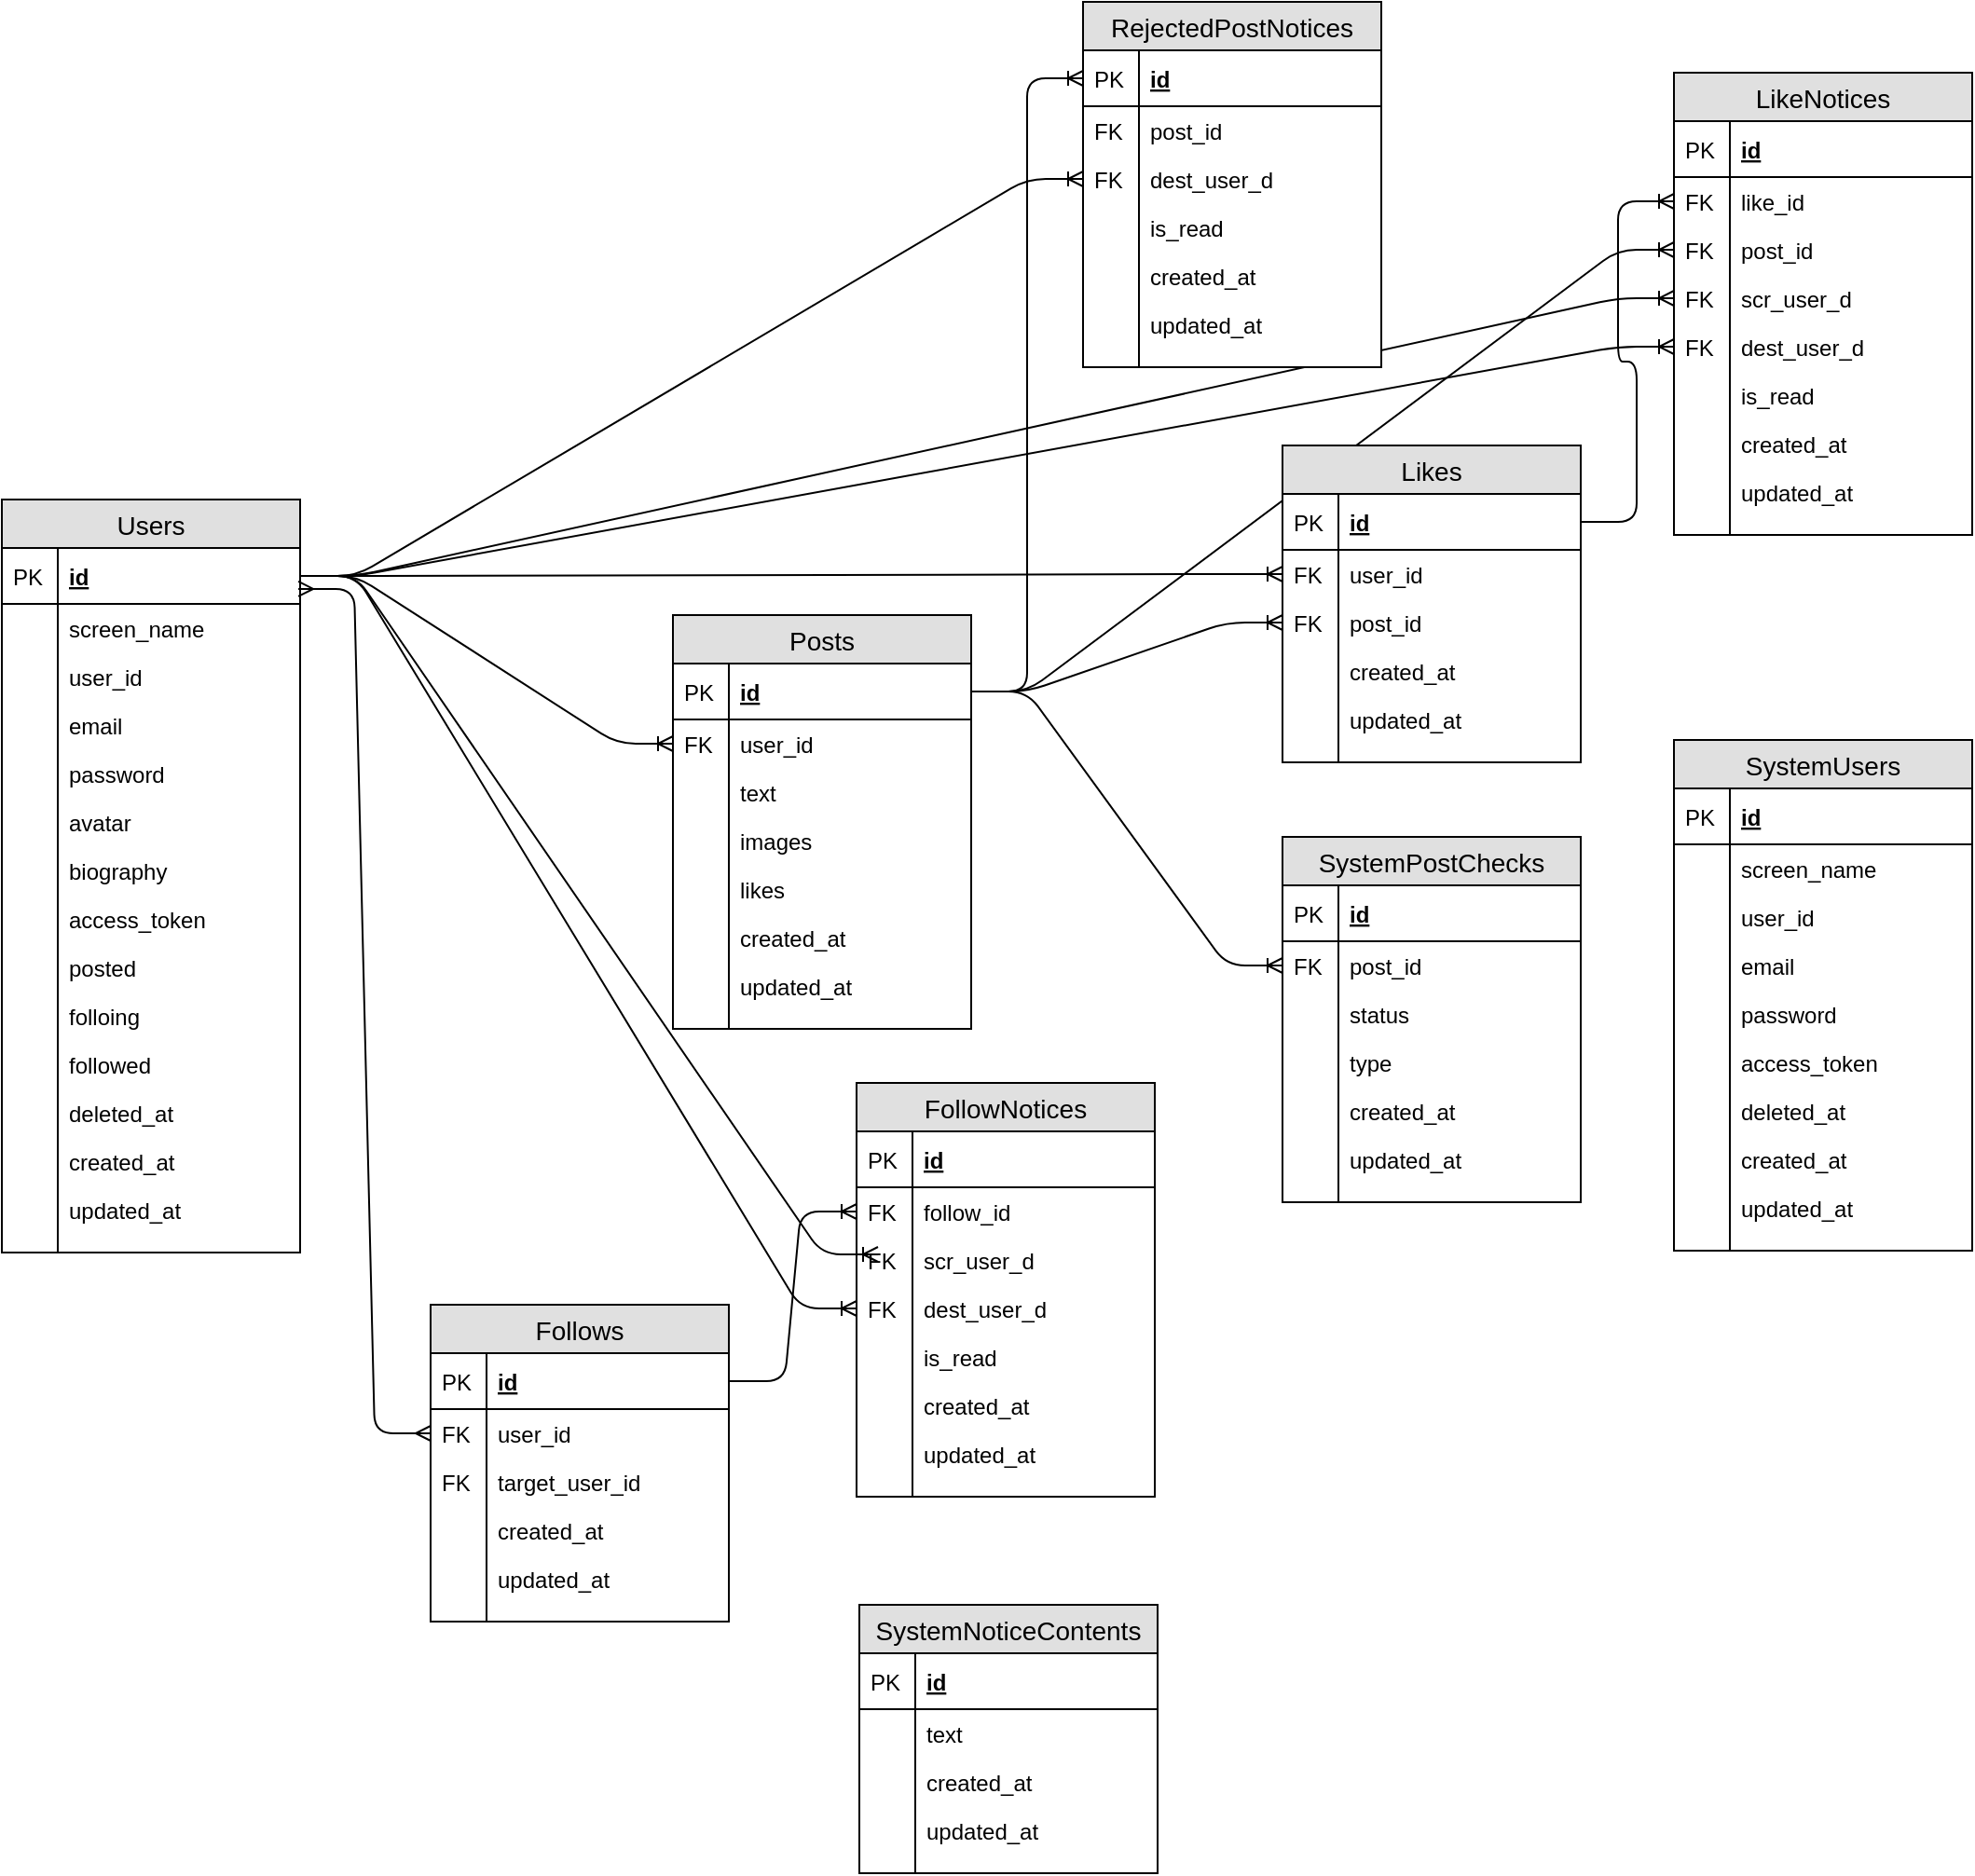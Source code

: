 <mxfile version="12.1.4" type="device" pages="1"><diagram id="52-p8HICVX7hDOIulTGm" name="Page-1"><mxGraphModel dx="868" dy="1582" grid="1" gridSize="10" guides="1" tooltips="1" connect="1" arrows="1" fold="1" page="1" pageScale="1" pageWidth="827" pageHeight="1169" math="0" shadow="0"><root><mxCell id="0"/><mxCell id="1" parent="0"/><mxCell id="b--1Mi5Ea0OH1ran-J2r-1" value="Users" style="swimlane;fontStyle=0;childLayout=stackLayout;horizontal=1;startSize=26;fillColor=#e0e0e0;horizontalStack=0;resizeParent=1;resizeParentMax=0;resizeLast=0;collapsible=1;marginBottom=0;swimlaneFillColor=#ffffff;align=center;fontSize=14;" parent="1" vertex="1"><mxGeometry x="10" y="67" width="160" height="404" as="geometry"/></mxCell><mxCell id="b--1Mi5Ea0OH1ran-J2r-2" value="id" style="shape=partialRectangle;top=0;left=0;right=0;bottom=1;align=left;verticalAlign=middle;fillColor=none;spacingLeft=34;spacingRight=4;overflow=hidden;rotatable=0;points=[[0,0.5],[1,0.5]];portConstraint=eastwest;dropTarget=0;fontStyle=5;fontSize=12;" parent="b--1Mi5Ea0OH1ran-J2r-1" vertex="1"><mxGeometry y="26" width="160" height="30" as="geometry"/></mxCell><mxCell id="b--1Mi5Ea0OH1ran-J2r-3" value="PK" style="shape=partialRectangle;top=0;left=0;bottom=0;fillColor=none;align=left;verticalAlign=middle;spacingLeft=4;spacingRight=4;overflow=hidden;rotatable=0;points=[];portConstraint=eastwest;part=1;fontSize=12;" parent="b--1Mi5Ea0OH1ran-J2r-2" vertex="1" connectable="0"><mxGeometry width="30" height="30" as="geometry"/></mxCell><mxCell id="b--1Mi5Ea0OH1ran-J2r-4" value="screen_name" style="shape=partialRectangle;top=0;left=0;right=0;bottom=0;align=left;verticalAlign=top;fillColor=none;spacingLeft=34;spacingRight=4;overflow=hidden;rotatable=0;points=[[0,0.5],[1,0.5]];portConstraint=eastwest;dropTarget=0;fontSize=12;" parent="b--1Mi5Ea0OH1ran-J2r-1" vertex="1"><mxGeometry y="56" width="160" height="26" as="geometry"/></mxCell><mxCell id="b--1Mi5Ea0OH1ran-J2r-5" value="" style="shape=partialRectangle;top=0;left=0;bottom=0;fillColor=none;align=left;verticalAlign=top;spacingLeft=4;spacingRight=4;overflow=hidden;rotatable=0;points=[];portConstraint=eastwest;part=1;fontSize=12;" parent="b--1Mi5Ea0OH1ran-J2r-4" vertex="1" connectable="0"><mxGeometry width="30" height="26" as="geometry"/></mxCell><mxCell id="b--1Mi5Ea0OH1ran-J2r-6" value="user_id" style="shape=partialRectangle;top=0;left=0;right=0;bottom=0;align=left;verticalAlign=top;fillColor=none;spacingLeft=34;spacingRight=4;overflow=hidden;rotatable=0;points=[[0,0.5],[1,0.5]];portConstraint=eastwest;dropTarget=0;fontSize=12;" parent="b--1Mi5Ea0OH1ran-J2r-1" vertex="1"><mxGeometry y="82" width="160" height="26" as="geometry"/></mxCell><mxCell id="b--1Mi5Ea0OH1ran-J2r-7" value="" style="shape=partialRectangle;top=0;left=0;bottom=0;fillColor=none;align=left;verticalAlign=top;spacingLeft=4;spacingRight=4;overflow=hidden;rotatable=0;points=[];portConstraint=eastwest;part=1;fontSize=12;" parent="b--1Mi5Ea0OH1ran-J2r-6" vertex="1" connectable="0"><mxGeometry width="30" height="26" as="geometry"/></mxCell><mxCell id="b--1Mi5Ea0OH1ran-J2r-8" value="email" style="shape=partialRectangle;top=0;left=0;right=0;bottom=0;align=left;verticalAlign=top;fillColor=none;spacingLeft=34;spacingRight=4;overflow=hidden;rotatable=0;points=[[0,0.5],[1,0.5]];portConstraint=eastwest;dropTarget=0;fontSize=12;" parent="b--1Mi5Ea0OH1ran-J2r-1" vertex="1"><mxGeometry y="108" width="160" height="26" as="geometry"/></mxCell><mxCell id="b--1Mi5Ea0OH1ran-J2r-9" value="" style="shape=partialRectangle;top=0;left=0;bottom=0;fillColor=none;align=left;verticalAlign=top;spacingLeft=4;spacingRight=4;overflow=hidden;rotatable=0;points=[];portConstraint=eastwest;part=1;fontSize=12;" parent="b--1Mi5Ea0OH1ran-J2r-8" vertex="1" connectable="0"><mxGeometry width="30" height="26" as="geometry"/></mxCell><mxCell id="b--1Mi5Ea0OH1ran-J2r-12" value="password" style="shape=partialRectangle;top=0;left=0;right=0;bottom=0;align=left;verticalAlign=top;fillColor=none;spacingLeft=34;spacingRight=4;overflow=hidden;rotatable=0;points=[[0,0.5],[1,0.5]];portConstraint=eastwest;dropTarget=0;fontSize=12;" parent="b--1Mi5Ea0OH1ran-J2r-1" vertex="1"><mxGeometry y="134" width="160" height="26" as="geometry"/></mxCell><mxCell id="b--1Mi5Ea0OH1ran-J2r-13" value="" style="shape=partialRectangle;top=0;left=0;bottom=0;fillColor=none;align=left;verticalAlign=top;spacingLeft=4;spacingRight=4;overflow=hidden;rotatable=0;points=[];portConstraint=eastwest;part=1;fontSize=12;" parent="b--1Mi5Ea0OH1ran-J2r-12" vertex="1" connectable="0"><mxGeometry width="30" height="26" as="geometry"/></mxCell><mxCell id="b--1Mi5Ea0OH1ran-J2r-18" value="avatar" style="shape=partialRectangle;top=0;left=0;right=0;bottom=0;align=left;verticalAlign=top;fillColor=none;spacingLeft=34;spacingRight=4;overflow=hidden;rotatable=0;points=[[0,0.5],[1,0.5]];portConstraint=eastwest;dropTarget=0;fontSize=12;" parent="b--1Mi5Ea0OH1ran-J2r-1" vertex="1"><mxGeometry y="160" width="160" height="26" as="geometry"/></mxCell><mxCell id="b--1Mi5Ea0OH1ran-J2r-19" value="" style="shape=partialRectangle;top=0;left=0;bottom=0;fillColor=none;align=left;verticalAlign=top;spacingLeft=4;spacingRight=4;overflow=hidden;rotatable=0;points=[];portConstraint=eastwest;part=1;fontSize=12;" parent="b--1Mi5Ea0OH1ran-J2r-18" vertex="1" connectable="0"><mxGeometry width="30" height="26" as="geometry"/></mxCell><mxCell id="b--1Mi5Ea0OH1ran-J2r-20" value="biography" style="shape=partialRectangle;top=0;left=0;right=0;bottom=0;align=left;verticalAlign=top;fillColor=none;spacingLeft=34;spacingRight=4;overflow=hidden;rotatable=0;points=[[0,0.5],[1,0.5]];portConstraint=eastwest;dropTarget=0;fontSize=12;" parent="b--1Mi5Ea0OH1ran-J2r-1" vertex="1"><mxGeometry y="186" width="160" height="26" as="geometry"/></mxCell><mxCell id="b--1Mi5Ea0OH1ran-J2r-21" value="" style="shape=partialRectangle;top=0;left=0;bottom=0;fillColor=none;align=left;verticalAlign=top;spacingLeft=4;spacingRight=4;overflow=hidden;rotatable=0;points=[];portConstraint=eastwest;part=1;fontSize=12;" parent="b--1Mi5Ea0OH1ran-J2r-20" vertex="1" connectable="0"><mxGeometry width="30" height="26" as="geometry"/></mxCell><mxCell id="BKdv7ssC3z76ObcOqfFI-1" value="access_token" style="shape=partialRectangle;top=0;left=0;right=0;bottom=0;align=left;verticalAlign=top;fillColor=none;spacingLeft=34;spacingRight=4;overflow=hidden;rotatable=0;points=[[0,0.5],[1,0.5]];portConstraint=eastwest;dropTarget=0;fontSize=12;" parent="b--1Mi5Ea0OH1ran-J2r-1" vertex="1"><mxGeometry y="212" width="160" height="26" as="geometry"/></mxCell><mxCell id="BKdv7ssC3z76ObcOqfFI-2" value="" style="shape=partialRectangle;top=0;left=0;bottom=0;fillColor=none;align=left;verticalAlign=top;spacingLeft=4;spacingRight=4;overflow=hidden;rotatable=0;points=[];portConstraint=eastwest;part=1;fontSize=12;" parent="BKdv7ssC3z76ObcOqfFI-1" vertex="1" connectable="0"><mxGeometry width="30" height="26" as="geometry"/></mxCell><mxCell id="BKdv7ssC3z76ObcOqfFI-3" value="posted" style="shape=partialRectangle;top=0;left=0;right=0;bottom=0;align=left;verticalAlign=top;fillColor=none;spacingLeft=34;spacingRight=4;overflow=hidden;rotatable=0;points=[[0,0.5],[1,0.5]];portConstraint=eastwest;dropTarget=0;fontSize=12;" parent="b--1Mi5Ea0OH1ran-J2r-1" vertex="1"><mxGeometry y="238" width="160" height="26" as="geometry"/></mxCell><mxCell id="BKdv7ssC3z76ObcOqfFI-4" value="" style="shape=partialRectangle;top=0;left=0;bottom=0;fillColor=none;align=left;verticalAlign=top;spacingLeft=4;spacingRight=4;overflow=hidden;rotatable=0;points=[];portConstraint=eastwest;part=1;fontSize=12;" parent="BKdv7ssC3z76ObcOqfFI-3" vertex="1" connectable="0"><mxGeometry width="30" height="26" as="geometry"/></mxCell><mxCell id="BKdv7ssC3z76ObcOqfFI-5" value="folloing" style="shape=partialRectangle;top=0;left=0;right=0;bottom=0;align=left;verticalAlign=top;fillColor=none;spacingLeft=34;spacingRight=4;overflow=hidden;rotatable=0;points=[[0,0.5],[1,0.5]];portConstraint=eastwest;dropTarget=0;fontSize=12;" parent="b--1Mi5Ea0OH1ran-J2r-1" vertex="1"><mxGeometry y="264" width="160" height="26" as="geometry"/></mxCell><mxCell id="BKdv7ssC3z76ObcOqfFI-6" value="" style="shape=partialRectangle;top=0;left=0;bottom=0;fillColor=none;align=left;verticalAlign=top;spacingLeft=4;spacingRight=4;overflow=hidden;rotatable=0;points=[];portConstraint=eastwest;part=1;fontSize=12;" parent="BKdv7ssC3z76ObcOqfFI-5" vertex="1" connectable="0"><mxGeometry width="30" height="26" as="geometry"/></mxCell><mxCell id="BKdv7ssC3z76ObcOqfFI-7" value="followed" style="shape=partialRectangle;top=0;left=0;right=0;bottom=0;align=left;verticalAlign=top;fillColor=none;spacingLeft=34;spacingRight=4;overflow=hidden;rotatable=0;points=[[0,0.5],[1,0.5]];portConstraint=eastwest;dropTarget=0;fontSize=12;" parent="b--1Mi5Ea0OH1ran-J2r-1" vertex="1"><mxGeometry y="290" width="160" height="26" as="geometry"/></mxCell><mxCell id="BKdv7ssC3z76ObcOqfFI-8" value="" style="shape=partialRectangle;top=0;left=0;bottom=0;fillColor=none;align=left;verticalAlign=top;spacingLeft=4;spacingRight=4;overflow=hidden;rotatable=0;points=[];portConstraint=eastwest;part=1;fontSize=12;" parent="BKdv7ssC3z76ObcOqfFI-7" vertex="1" connectable="0"><mxGeometry width="30" height="26" as="geometry"/></mxCell><mxCell id="b--1Mi5Ea0OH1ran-J2r-16" value="deleted_at" style="shape=partialRectangle;top=0;left=0;right=0;bottom=0;align=left;verticalAlign=top;fillColor=none;spacingLeft=34;spacingRight=4;overflow=hidden;rotatable=0;points=[[0,0.5],[1,0.5]];portConstraint=eastwest;dropTarget=0;fontSize=12;" parent="b--1Mi5Ea0OH1ran-J2r-1" vertex="1"><mxGeometry y="316" width="160" height="26" as="geometry"/></mxCell><mxCell id="b--1Mi5Ea0OH1ran-J2r-17" value="" style="shape=partialRectangle;top=0;left=0;bottom=0;fillColor=none;align=left;verticalAlign=top;spacingLeft=4;spacingRight=4;overflow=hidden;rotatable=0;points=[];portConstraint=eastwest;part=1;fontSize=12;" parent="b--1Mi5Ea0OH1ran-J2r-16" vertex="1" connectable="0"><mxGeometry width="30" height="26" as="geometry"/></mxCell><mxCell id="b--1Mi5Ea0OH1ran-J2r-22" value="created_at" style="shape=partialRectangle;top=0;left=0;right=0;bottom=0;align=left;verticalAlign=top;fillColor=none;spacingLeft=34;spacingRight=4;overflow=hidden;rotatable=0;points=[[0,0.5],[1,0.5]];portConstraint=eastwest;dropTarget=0;fontSize=12;" parent="b--1Mi5Ea0OH1ran-J2r-1" vertex="1"><mxGeometry y="342" width="160" height="26" as="geometry"/></mxCell><mxCell id="b--1Mi5Ea0OH1ran-J2r-23" value="" style="shape=partialRectangle;top=0;left=0;bottom=0;fillColor=none;align=left;verticalAlign=top;spacingLeft=4;spacingRight=4;overflow=hidden;rotatable=0;points=[];portConstraint=eastwest;part=1;fontSize=12;" parent="b--1Mi5Ea0OH1ran-J2r-22" vertex="1" connectable="0"><mxGeometry width="30" height="26" as="geometry"/></mxCell><mxCell id="b--1Mi5Ea0OH1ran-J2r-24" value="updated_at" style="shape=partialRectangle;top=0;left=0;right=0;bottom=0;align=left;verticalAlign=top;fillColor=none;spacingLeft=34;spacingRight=4;overflow=hidden;rotatable=0;points=[[0,0.5],[1,0.5]];portConstraint=eastwest;dropTarget=0;fontSize=12;" parent="b--1Mi5Ea0OH1ran-J2r-1" vertex="1"><mxGeometry y="368" width="160" height="26" as="geometry"/></mxCell><mxCell id="b--1Mi5Ea0OH1ran-J2r-25" value="" style="shape=partialRectangle;top=0;left=0;bottom=0;fillColor=none;align=left;verticalAlign=top;spacingLeft=4;spacingRight=4;overflow=hidden;rotatable=0;points=[];portConstraint=eastwest;part=1;fontSize=12;" parent="b--1Mi5Ea0OH1ran-J2r-24" vertex="1" connectable="0"><mxGeometry width="30" height="26" as="geometry"/></mxCell><mxCell id="b--1Mi5Ea0OH1ran-J2r-10" value="" style="shape=partialRectangle;top=0;left=0;right=0;bottom=0;align=left;verticalAlign=top;fillColor=none;spacingLeft=34;spacingRight=4;overflow=hidden;rotatable=0;points=[[0,0.5],[1,0.5]];portConstraint=eastwest;dropTarget=0;fontSize=12;" parent="b--1Mi5Ea0OH1ran-J2r-1" vertex="1"><mxGeometry y="394" width="160" height="10" as="geometry"/></mxCell><mxCell id="b--1Mi5Ea0OH1ran-J2r-11" value="" style="shape=partialRectangle;top=0;left=0;bottom=0;fillColor=none;align=left;verticalAlign=top;spacingLeft=4;spacingRight=4;overflow=hidden;rotatable=0;points=[];portConstraint=eastwest;part=1;fontSize=12;" parent="b--1Mi5Ea0OH1ran-J2r-10" vertex="1" connectable="0"><mxGeometry width="30" height="10" as="geometry"/></mxCell><mxCell id="b--1Mi5Ea0OH1ran-J2r-26" value="SystemUsers" style="swimlane;fontStyle=0;childLayout=stackLayout;horizontal=1;startSize=26;fillColor=#e0e0e0;horizontalStack=0;resizeParent=1;resizeParentMax=0;resizeLast=0;collapsible=1;marginBottom=0;swimlaneFillColor=#ffffff;align=center;fontSize=14;" parent="1" vertex="1"><mxGeometry x="907" y="196" width="160" height="274" as="geometry"/></mxCell><mxCell id="b--1Mi5Ea0OH1ran-J2r-27" value="id" style="shape=partialRectangle;top=0;left=0;right=0;bottom=1;align=left;verticalAlign=middle;fillColor=none;spacingLeft=34;spacingRight=4;overflow=hidden;rotatable=0;points=[[0,0.5],[1,0.5]];portConstraint=eastwest;dropTarget=0;fontStyle=5;fontSize=12;" parent="b--1Mi5Ea0OH1ran-J2r-26" vertex="1"><mxGeometry y="26" width="160" height="30" as="geometry"/></mxCell><mxCell id="b--1Mi5Ea0OH1ran-J2r-28" value="PK" style="shape=partialRectangle;top=0;left=0;bottom=0;fillColor=none;align=left;verticalAlign=middle;spacingLeft=4;spacingRight=4;overflow=hidden;rotatable=0;points=[];portConstraint=eastwest;part=1;fontSize=12;" parent="b--1Mi5Ea0OH1ran-J2r-27" vertex="1" connectable="0"><mxGeometry width="30" height="30" as="geometry"/></mxCell><mxCell id="b--1Mi5Ea0OH1ran-J2r-29" value="screen_name" style="shape=partialRectangle;top=0;left=0;right=0;bottom=0;align=left;verticalAlign=top;fillColor=none;spacingLeft=34;spacingRight=4;overflow=hidden;rotatable=0;points=[[0,0.5],[1,0.5]];portConstraint=eastwest;dropTarget=0;fontSize=12;" parent="b--1Mi5Ea0OH1ran-J2r-26" vertex="1"><mxGeometry y="56" width="160" height="26" as="geometry"/></mxCell><mxCell id="b--1Mi5Ea0OH1ran-J2r-30" value="" style="shape=partialRectangle;top=0;left=0;bottom=0;fillColor=none;align=left;verticalAlign=top;spacingLeft=4;spacingRight=4;overflow=hidden;rotatable=0;points=[];portConstraint=eastwest;part=1;fontSize=12;" parent="b--1Mi5Ea0OH1ran-J2r-29" vertex="1" connectable="0"><mxGeometry width="30" height="26" as="geometry"/></mxCell><mxCell id="b--1Mi5Ea0OH1ran-J2r-31" value="user_id" style="shape=partialRectangle;top=0;left=0;right=0;bottom=0;align=left;verticalAlign=top;fillColor=none;spacingLeft=34;spacingRight=4;overflow=hidden;rotatable=0;points=[[0,0.5],[1,0.5]];portConstraint=eastwest;dropTarget=0;fontSize=12;" parent="b--1Mi5Ea0OH1ran-J2r-26" vertex="1"><mxGeometry y="82" width="160" height="26" as="geometry"/></mxCell><mxCell id="b--1Mi5Ea0OH1ran-J2r-32" value="" style="shape=partialRectangle;top=0;left=0;bottom=0;fillColor=none;align=left;verticalAlign=top;spacingLeft=4;spacingRight=4;overflow=hidden;rotatable=0;points=[];portConstraint=eastwest;part=1;fontSize=12;" parent="b--1Mi5Ea0OH1ran-J2r-31" vertex="1" connectable="0"><mxGeometry width="30" height="26" as="geometry"/></mxCell><mxCell id="b--1Mi5Ea0OH1ran-J2r-33" value="email" style="shape=partialRectangle;top=0;left=0;right=0;bottom=0;align=left;verticalAlign=top;fillColor=none;spacingLeft=34;spacingRight=4;overflow=hidden;rotatable=0;points=[[0,0.5],[1,0.5]];portConstraint=eastwest;dropTarget=0;fontSize=12;" parent="b--1Mi5Ea0OH1ran-J2r-26" vertex="1"><mxGeometry y="108" width="160" height="26" as="geometry"/></mxCell><mxCell id="b--1Mi5Ea0OH1ran-J2r-34" value="" style="shape=partialRectangle;top=0;left=0;bottom=0;fillColor=none;align=left;verticalAlign=top;spacingLeft=4;spacingRight=4;overflow=hidden;rotatable=0;points=[];portConstraint=eastwest;part=1;fontSize=12;" parent="b--1Mi5Ea0OH1ran-J2r-33" vertex="1" connectable="0"><mxGeometry width="30" height="26" as="geometry"/></mxCell><mxCell id="b--1Mi5Ea0OH1ran-J2r-35" value="password" style="shape=partialRectangle;top=0;left=0;right=0;bottom=0;align=left;verticalAlign=top;fillColor=none;spacingLeft=34;spacingRight=4;overflow=hidden;rotatable=0;points=[[0,0.5],[1,0.5]];portConstraint=eastwest;dropTarget=0;fontSize=12;" parent="b--1Mi5Ea0OH1ran-J2r-26" vertex="1"><mxGeometry y="134" width="160" height="26" as="geometry"/></mxCell><mxCell id="b--1Mi5Ea0OH1ran-J2r-36" value="" style="shape=partialRectangle;top=0;left=0;bottom=0;fillColor=none;align=left;verticalAlign=top;spacingLeft=4;spacingRight=4;overflow=hidden;rotatable=0;points=[];portConstraint=eastwest;part=1;fontSize=12;" parent="b--1Mi5Ea0OH1ran-J2r-35" vertex="1" connectable="0"><mxGeometry width="30" height="26" as="geometry"/></mxCell><mxCell id="b--1Mi5Ea0OH1ran-J2r-41" value="access_token" style="shape=partialRectangle;top=0;left=0;right=0;bottom=0;align=left;verticalAlign=top;fillColor=none;spacingLeft=34;spacingRight=4;overflow=hidden;rotatable=0;points=[[0,0.5],[1,0.5]];portConstraint=eastwest;dropTarget=0;fontSize=12;" parent="b--1Mi5Ea0OH1ran-J2r-26" vertex="1"><mxGeometry y="160" width="160" height="26" as="geometry"/></mxCell><mxCell id="b--1Mi5Ea0OH1ran-J2r-42" value="" style="shape=partialRectangle;top=0;left=0;bottom=0;fillColor=none;align=left;verticalAlign=top;spacingLeft=4;spacingRight=4;overflow=hidden;rotatable=0;points=[];portConstraint=eastwest;part=1;fontSize=12;" parent="b--1Mi5Ea0OH1ran-J2r-41" vertex="1" connectable="0"><mxGeometry width="30" height="26" as="geometry"/></mxCell><mxCell id="b--1Mi5Ea0OH1ran-J2r-43" value="deleted_at" style="shape=partialRectangle;top=0;left=0;right=0;bottom=0;align=left;verticalAlign=top;fillColor=none;spacingLeft=34;spacingRight=4;overflow=hidden;rotatable=0;points=[[0,0.5],[1,0.5]];portConstraint=eastwest;dropTarget=0;fontSize=12;" parent="b--1Mi5Ea0OH1ran-J2r-26" vertex="1"><mxGeometry y="186" width="160" height="26" as="geometry"/></mxCell><mxCell id="b--1Mi5Ea0OH1ran-J2r-44" value="" style="shape=partialRectangle;top=0;left=0;bottom=0;fillColor=none;align=left;verticalAlign=top;spacingLeft=4;spacingRight=4;overflow=hidden;rotatable=0;points=[];portConstraint=eastwest;part=1;fontSize=12;" parent="b--1Mi5Ea0OH1ran-J2r-43" vertex="1" connectable="0"><mxGeometry width="30" height="26" as="geometry"/></mxCell><mxCell id="b--1Mi5Ea0OH1ran-J2r-45" value="created_at" style="shape=partialRectangle;top=0;left=0;right=0;bottom=0;align=left;verticalAlign=top;fillColor=none;spacingLeft=34;spacingRight=4;overflow=hidden;rotatable=0;points=[[0,0.5],[1,0.5]];portConstraint=eastwest;dropTarget=0;fontSize=12;" parent="b--1Mi5Ea0OH1ran-J2r-26" vertex="1"><mxGeometry y="212" width="160" height="26" as="geometry"/></mxCell><mxCell id="b--1Mi5Ea0OH1ran-J2r-46" value="" style="shape=partialRectangle;top=0;left=0;bottom=0;fillColor=none;align=left;verticalAlign=top;spacingLeft=4;spacingRight=4;overflow=hidden;rotatable=0;points=[];portConstraint=eastwest;part=1;fontSize=12;" parent="b--1Mi5Ea0OH1ran-J2r-45" vertex="1" connectable="0"><mxGeometry width="30" height="26" as="geometry"/></mxCell><mxCell id="b--1Mi5Ea0OH1ran-J2r-49" value="updated_at" style="shape=partialRectangle;top=0;left=0;right=0;bottom=0;align=left;verticalAlign=top;fillColor=none;spacingLeft=34;spacingRight=4;overflow=hidden;rotatable=0;points=[[0,0.5],[1,0.5]];portConstraint=eastwest;dropTarget=0;fontSize=12;" parent="b--1Mi5Ea0OH1ran-J2r-26" vertex="1"><mxGeometry y="238" width="160" height="26" as="geometry"/></mxCell><mxCell id="b--1Mi5Ea0OH1ran-J2r-50" value="" style="shape=partialRectangle;top=0;left=0;bottom=0;fillColor=none;align=left;verticalAlign=top;spacingLeft=4;spacingRight=4;overflow=hidden;rotatable=0;points=[];portConstraint=eastwest;part=1;fontSize=12;" parent="b--1Mi5Ea0OH1ran-J2r-49" vertex="1" connectable="0"><mxGeometry width="30" height="26" as="geometry"/></mxCell><mxCell id="b--1Mi5Ea0OH1ran-J2r-47" value="" style="shape=partialRectangle;top=0;left=0;right=0;bottom=0;align=left;verticalAlign=top;fillColor=none;spacingLeft=34;spacingRight=4;overflow=hidden;rotatable=0;points=[[0,0.5],[1,0.5]];portConstraint=eastwest;dropTarget=0;fontSize=12;" parent="b--1Mi5Ea0OH1ran-J2r-26" vertex="1"><mxGeometry y="264" width="160" height="10" as="geometry"/></mxCell><mxCell id="b--1Mi5Ea0OH1ran-J2r-48" value="" style="shape=partialRectangle;top=0;left=0;bottom=0;fillColor=none;align=left;verticalAlign=top;spacingLeft=4;spacingRight=4;overflow=hidden;rotatable=0;points=[];portConstraint=eastwest;part=1;fontSize=12;" parent="b--1Mi5Ea0OH1ran-J2r-47" vertex="1" connectable="0"><mxGeometry width="30" height="10" as="geometry"/></mxCell><mxCell id="b--1Mi5Ea0OH1ran-J2r-55" value="Posts" style="swimlane;fontStyle=0;childLayout=stackLayout;horizontal=1;startSize=26;fillColor=#e0e0e0;horizontalStack=0;resizeParent=1;resizeParentMax=0;resizeLast=0;collapsible=1;marginBottom=0;swimlaneFillColor=#ffffff;align=center;fontSize=14;" parent="1" vertex="1"><mxGeometry x="370" y="129" width="160" height="222" as="geometry"/></mxCell><mxCell id="b--1Mi5Ea0OH1ran-J2r-56" value="id" style="shape=partialRectangle;top=0;left=0;right=0;bottom=1;align=left;verticalAlign=middle;fillColor=none;spacingLeft=34;spacingRight=4;overflow=hidden;rotatable=0;points=[[0,0.5],[1,0.5]];portConstraint=eastwest;dropTarget=0;fontStyle=5;fontSize=12;" parent="b--1Mi5Ea0OH1ran-J2r-55" vertex="1"><mxGeometry y="26" width="160" height="30" as="geometry"/></mxCell><mxCell id="b--1Mi5Ea0OH1ran-J2r-57" value="PK" style="shape=partialRectangle;top=0;left=0;bottom=0;fillColor=none;align=left;verticalAlign=middle;spacingLeft=4;spacingRight=4;overflow=hidden;rotatable=0;points=[];portConstraint=eastwest;part=1;fontSize=12;" parent="b--1Mi5Ea0OH1ran-J2r-56" vertex="1" connectable="0"><mxGeometry width="30" height="30" as="geometry"/></mxCell><mxCell id="b--1Mi5Ea0OH1ran-J2r-58" value="user_id" style="shape=partialRectangle;top=0;left=0;right=0;bottom=0;align=left;verticalAlign=top;fillColor=none;spacingLeft=34;spacingRight=4;overflow=hidden;rotatable=0;points=[[0,0.5],[1,0.5]];portConstraint=eastwest;dropTarget=0;fontSize=12;" parent="b--1Mi5Ea0OH1ran-J2r-55" vertex="1"><mxGeometry y="56" width="160" height="26" as="geometry"/></mxCell><mxCell id="b--1Mi5Ea0OH1ran-J2r-59" value="FK" style="shape=partialRectangle;top=0;left=0;bottom=0;fillColor=none;align=left;verticalAlign=top;spacingLeft=4;spacingRight=4;overflow=hidden;rotatable=0;points=[];portConstraint=eastwest;part=1;fontSize=12;" parent="b--1Mi5Ea0OH1ran-J2r-58" vertex="1" connectable="0"><mxGeometry width="30" height="26" as="geometry"/></mxCell><mxCell id="b--1Mi5Ea0OH1ran-J2r-60" value="text" style="shape=partialRectangle;top=0;left=0;right=0;bottom=0;align=left;verticalAlign=top;fillColor=none;spacingLeft=34;spacingRight=4;overflow=hidden;rotatable=0;points=[[0,0.5],[1,0.5]];portConstraint=eastwest;dropTarget=0;fontSize=12;" parent="b--1Mi5Ea0OH1ran-J2r-55" vertex="1"><mxGeometry y="82" width="160" height="26" as="geometry"/></mxCell><mxCell id="b--1Mi5Ea0OH1ran-J2r-61" value="" style="shape=partialRectangle;top=0;left=0;bottom=0;fillColor=none;align=left;verticalAlign=top;spacingLeft=4;spacingRight=4;overflow=hidden;rotatable=0;points=[];portConstraint=eastwest;part=1;fontSize=12;" parent="b--1Mi5Ea0OH1ran-J2r-60" vertex="1" connectable="0"><mxGeometry width="30" height="26" as="geometry"/></mxCell><mxCell id="b--1Mi5Ea0OH1ran-J2r-62" value="images" style="shape=partialRectangle;top=0;left=0;right=0;bottom=0;align=left;verticalAlign=top;fillColor=none;spacingLeft=34;spacingRight=4;overflow=hidden;rotatable=0;points=[[0,0.5],[1,0.5]];portConstraint=eastwest;dropTarget=0;fontSize=12;" parent="b--1Mi5Ea0OH1ran-J2r-55" vertex="1"><mxGeometry y="108" width="160" height="26" as="geometry"/></mxCell><mxCell id="b--1Mi5Ea0OH1ran-J2r-63" value="" style="shape=partialRectangle;top=0;left=0;bottom=0;fillColor=none;align=left;verticalAlign=top;spacingLeft=4;spacingRight=4;overflow=hidden;rotatable=0;points=[];portConstraint=eastwest;part=1;fontSize=12;" parent="b--1Mi5Ea0OH1ran-J2r-62" vertex="1" connectable="0"><mxGeometry width="30" height="26" as="geometry"/></mxCell><mxCell id="BKdv7ssC3z76ObcOqfFI-9" value="likes" style="shape=partialRectangle;top=0;left=0;right=0;bottom=0;align=left;verticalAlign=top;fillColor=none;spacingLeft=34;spacingRight=4;overflow=hidden;rotatable=0;points=[[0,0.5],[1,0.5]];portConstraint=eastwest;dropTarget=0;fontSize=12;" parent="b--1Mi5Ea0OH1ran-J2r-55" vertex="1"><mxGeometry y="134" width="160" height="26" as="geometry"/></mxCell><mxCell id="BKdv7ssC3z76ObcOqfFI-10" value="" style="shape=partialRectangle;top=0;left=0;bottom=0;fillColor=none;align=left;verticalAlign=top;spacingLeft=4;spacingRight=4;overflow=hidden;rotatable=0;points=[];portConstraint=eastwest;part=1;fontSize=12;" parent="BKdv7ssC3z76ObcOqfFI-9" vertex="1" connectable="0"><mxGeometry width="30" height="26" as="geometry"/></mxCell><mxCell id="b--1Mi5Ea0OH1ran-J2r-70" value="created_at" style="shape=partialRectangle;top=0;left=0;right=0;bottom=0;align=left;verticalAlign=top;fillColor=none;spacingLeft=34;spacingRight=4;overflow=hidden;rotatable=0;points=[[0,0.5],[1,0.5]];portConstraint=eastwest;dropTarget=0;fontSize=12;" parent="b--1Mi5Ea0OH1ran-J2r-55" vertex="1"><mxGeometry y="160" width="160" height="26" as="geometry"/></mxCell><mxCell id="b--1Mi5Ea0OH1ran-J2r-71" value="" style="shape=partialRectangle;top=0;left=0;bottom=0;fillColor=none;align=left;verticalAlign=top;spacingLeft=4;spacingRight=4;overflow=hidden;rotatable=0;points=[];portConstraint=eastwest;part=1;fontSize=12;" parent="b--1Mi5Ea0OH1ran-J2r-70" vertex="1" connectable="0"><mxGeometry width="30" height="26" as="geometry"/></mxCell><mxCell id="b--1Mi5Ea0OH1ran-J2r-68" value="updated_at" style="shape=partialRectangle;top=0;left=0;right=0;bottom=0;align=left;verticalAlign=top;fillColor=none;spacingLeft=34;spacingRight=4;overflow=hidden;rotatable=0;points=[[0,0.5],[1,0.5]];portConstraint=eastwest;dropTarget=0;fontSize=12;" parent="b--1Mi5Ea0OH1ran-J2r-55" vertex="1"><mxGeometry y="186" width="160" height="26" as="geometry"/></mxCell><mxCell id="b--1Mi5Ea0OH1ran-J2r-69" value="" style="shape=partialRectangle;top=0;left=0;bottom=0;fillColor=none;align=left;verticalAlign=top;spacingLeft=4;spacingRight=4;overflow=hidden;rotatable=0;points=[];portConstraint=eastwest;part=1;fontSize=12;" parent="b--1Mi5Ea0OH1ran-J2r-68" vertex="1" connectable="0"><mxGeometry width="30" height="26" as="geometry"/></mxCell><mxCell id="b--1Mi5Ea0OH1ran-J2r-64" value="" style="shape=partialRectangle;top=0;left=0;right=0;bottom=0;align=left;verticalAlign=top;fillColor=none;spacingLeft=34;spacingRight=4;overflow=hidden;rotatable=0;points=[[0,0.5],[1,0.5]];portConstraint=eastwest;dropTarget=0;fontSize=12;" parent="b--1Mi5Ea0OH1ran-J2r-55" vertex="1"><mxGeometry y="212" width="160" height="10" as="geometry"/></mxCell><mxCell id="b--1Mi5Ea0OH1ran-J2r-65" value="" style="shape=partialRectangle;top=0;left=0;bottom=0;fillColor=none;align=left;verticalAlign=top;spacingLeft=4;spacingRight=4;overflow=hidden;rotatable=0;points=[];portConstraint=eastwest;part=1;fontSize=12;" parent="b--1Mi5Ea0OH1ran-J2r-64" vertex="1" connectable="0"><mxGeometry width="30" height="10" as="geometry"/></mxCell><mxCell id="b--1Mi5Ea0OH1ran-J2r-72" value="Follows" style="swimlane;fontStyle=0;childLayout=stackLayout;horizontal=1;startSize=26;fillColor=#e0e0e0;horizontalStack=0;resizeParent=1;resizeParentMax=0;resizeLast=0;collapsible=1;marginBottom=0;swimlaneFillColor=#ffffff;align=center;fontSize=14;" parent="1" vertex="1"><mxGeometry x="240" y="499" width="160" height="170" as="geometry"/></mxCell><mxCell id="b--1Mi5Ea0OH1ran-J2r-73" value="id" style="shape=partialRectangle;top=0;left=0;right=0;bottom=1;align=left;verticalAlign=middle;fillColor=none;spacingLeft=34;spacingRight=4;overflow=hidden;rotatable=0;points=[[0,0.5],[1,0.5]];portConstraint=eastwest;dropTarget=0;fontStyle=5;fontSize=12;" parent="b--1Mi5Ea0OH1ran-J2r-72" vertex="1"><mxGeometry y="26" width="160" height="30" as="geometry"/></mxCell><mxCell id="b--1Mi5Ea0OH1ran-J2r-74" value="PK" style="shape=partialRectangle;top=0;left=0;bottom=0;fillColor=none;align=left;verticalAlign=middle;spacingLeft=4;spacingRight=4;overflow=hidden;rotatable=0;points=[];portConstraint=eastwest;part=1;fontSize=12;" parent="b--1Mi5Ea0OH1ran-J2r-73" vertex="1" connectable="0"><mxGeometry width="30" height="30" as="geometry"/></mxCell><mxCell id="b--1Mi5Ea0OH1ran-J2r-75" value="user_id" style="shape=partialRectangle;top=0;left=0;right=0;bottom=0;align=left;verticalAlign=top;fillColor=none;spacingLeft=34;spacingRight=4;overflow=hidden;rotatable=0;points=[[0,0.5],[1,0.5]];portConstraint=eastwest;dropTarget=0;fontSize=12;" parent="b--1Mi5Ea0OH1ran-J2r-72" vertex="1"><mxGeometry y="56" width="160" height="26" as="geometry"/></mxCell><mxCell id="b--1Mi5Ea0OH1ran-J2r-76" value="FK" style="shape=partialRectangle;top=0;left=0;bottom=0;fillColor=none;align=left;verticalAlign=top;spacingLeft=4;spacingRight=4;overflow=hidden;rotatable=0;points=[];portConstraint=eastwest;part=1;fontSize=12;" parent="b--1Mi5Ea0OH1ran-J2r-75" vertex="1" connectable="0"><mxGeometry width="30" height="26" as="geometry"/></mxCell><mxCell id="b--1Mi5Ea0OH1ran-J2r-77" value="target_user_id" style="shape=partialRectangle;top=0;left=0;right=0;bottom=0;align=left;verticalAlign=top;fillColor=none;spacingLeft=34;spacingRight=4;overflow=hidden;rotatable=0;points=[[0,0.5],[1,0.5]];portConstraint=eastwest;dropTarget=0;fontSize=12;" parent="b--1Mi5Ea0OH1ran-J2r-72" vertex="1"><mxGeometry y="82" width="160" height="26" as="geometry"/></mxCell><mxCell id="b--1Mi5Ea0OH1ran-J2r-78" value="FK" style="shape=partialRectangle;top=0;left=0;bottom=0;fillColor=none;align=left;verticalAlign=top;spacingLeft=4;spacingRight=4;overflow=hidden;rotatable=0;points=[];portConstraint=eastwest;part=1;fontSize=12;" parent="b--1Mi5Ea0OH1ran-J2r-77" vertex="1" connectable="0"><mxGeometry width="30" height="26" as="geometry"/></mxCell><mxCell id="b--1Mi5Ea0OH1ran-J2r-85" value="created_at" style="shape=partialRectangle;top=0;left=0;right=0;bottom=0;align=left;verticalAlign=top;fillColor=none;spacingLeft=34;spacingRight=4;overflow=hidden;rotatable=0;points=[[0,0.5],[1,0.5]];portConstraint=eastwest;dropTarget=0;fontSize=12;" parent="b--1Mi5Ea0OH1ran-J2r-72" vertex="1"><mxGeometry y="108" width="160" height="26" as="geometry"/></mxCell><mxCell id="b--1Mi5Ea0OH1ran-J2r-86" value="" style="shape=partialRectangle;top=0;left=0;bottom=0;fillColor=none;align=left;verticalAlign=top;spacingLeft=4;spacingRight=4;overflow=hidden;rotatable=0;points=[];portConstraint=eastwest;part=1;fontSize=12;" parent="b--1Mi5Ea0OH1ran-J2r-85" vertex="1" connectable="0"><mxGeometry width="30" height="26" as="geometry"/></mxCell><mxCell id="b--1Mi5Ea0OH1ran-J2r-79" value="updated_at" style="shape=partialRectangle;top=0;left=0;right=0;bottom=0;align=left;verticalAlign=top;fillColor=none;spacingLeft=34;spacingRight=4;overflow=hidden;rotatable=0;points=[[0,0.5],[1,0.5]];portConstraint=eastwest;dropTarget=0;fontSize=12;" parent="b--1Mi5Ea0OH1ran-J2r-72" vertex="1"><mxGeometry y="134" width="160" height="26" as="geometry"/></mxCell><mxCell id="b--1Mi5Ea0OH1ran-J2r-80" value="" style="shape=partialRectangle;top=0;left=0;bottom=0;fillColor=none;align=left;verticalAlign=top;spacingLeft=4;spacingRight=4;overflow=hidden;rotatable=0;points=[];portConstraint=eastwest;part=1;fontSize=12;" parent="b--1Mi5Ea0OH1ran-J2r-79" vertex="1" connectable="0"><mxGeometry width="30" height="26" as="geometry"/></mxCell><mxCell id="b--1Mi5Ea0OH1ran-J2r-81" value="" style="shape=partialRectangle;top=0;left=0;right=0;bottom=0;align=left;verticalAlign=top;fillColor=none;spacingLeft=34;spacingRight=4;overflow=hidden;rotatable=0;points=[[0,0.5],[1,0.5]];portConstraint=eastwest;dropTarget=0;fontSize=12;" parent="b--1Mi5Ea0OH1ran-J2r-72" vertex="1"><mxGeometry y="160" width="160" height="10" as="geometry"/></mxCell><mxCell id="b--1Mi5Ea0OH1ran-J2r-82" value="" style="shape=partialRectangle;top=0;left=0;bottom=0;fillColor=none;align=left;verticalAlign=top;spacingLeft=4;spacingRight=4;overflow=hidden;rotatable=0;points=[];portConstraint=eastwest;part=1;fontSize=12;" parent="b--1Mi5Ea0OH1ran-J2r-81" vertex="1" connectable="0"><mxGeometry width="30" height="10" as="geometry"/></mxCell><mxCell id="b--1Mi5Ea0OH1ran-J2r-102" value="LikeNotices" style="swimlane;fontStyle=0;childLayout=stackLayout;horizontal=1;startSize=26;fillColor=#e0e0e0;horizontalStack=0;resizeParent=1;resizeParentMax=0;resizeLast=0;collapsible=1;marginBottom=0;swimlaneFillColor=#ffffff;align=center;fontSize=14;" parent="1" vertex="1"><mxGeometry x="907" y="-162" width="160" height="248" as="geometry"/></mxCell><mxCell id="b--1Mi5Ea0OH1ran-J2r-103" value="id" style="shape=partialRectangle;top=0;left=0;right=0;bottom=1;align=left;verticalAlign=middle;fillColor=none;spacingLeft=34;spacingRight=4;overflow=hidden;rotatable=0;points=[[0,0.5],[1,0.5]];portConstraint=eastwest;dropTarget=0;fontStyle=5;fontSize=12;" parent="b--1Mi5Ea0OH1ran-J2r-102" vertex="1"><mxGeometry y="26" width="160" height="30" as="geometry"/></mxCell><mxCell id="b--1Mi5Ea0OH1ran-J2r-104" value="PK" style="shape=partialRectangle;top=0;left=0;bottom=0;fillColor=none;align=left;verticalAlign=middle;spacingLeft=4;spacingRight=4;overflow=hidden;rotatable=0;points=[];portConstraint=eastwest;part=1;fontSize=12;" parent="b--1Mi5Ea0OH1ran-J2r-103" vertex="1" connectable="0"><mxGeometry width="30" height="30" as="geometry"/></mxCell><mxCell id="b--1Mi5Ea0OH1ran-J2r-105" value="like_id" style="shape=partialRectangle;top=0;left=0;right=0;bottom=0;align=left;verticalAlign=top;fillColor=none;spacingLeft=34;spacingRight=4;overflow=hidden;rotatable=0;points=[[0,0.5],[1,0.5]];portConstraint=eastwest;dropTarget=0;fontSize=12;" parent="b--1Mi5Ea0OH1ran-J2r-102" vertex="1"><mxGeometry y="56" width="160" height="26" as="geometry"/></mxCell><mxCell id="b--1Mi5Ea0OH1ran-J2r-106" value="FK" style="shape=partialRectangle;top=0;left=0;bottom=0;fillColor=none;align=left;verticalAlign=top;spacingLeft=4;spacingRight=4;overflow=hidden;rotatable=0;points=[];portConstraint=eastwest;part=1;fontSize=12;" parent="b--1Mi5Ea0OH1ran-J2r-105" vertex="1" connectable="0"><mxGeometry width="30" height="26" as="geometry"/></mxCell><mxCell id="gK-X7NibC2gmMgXJvF3_-10" value="post_id" style="shape=partialRectangle;top=0;left=0;right=0;bottom=0;align=left;verticalAlign=top;fillColor=none;spacingLeft=34;spacingRight=4;overflow=hidden;rotatable=0;points=[[0,0.5],[1,0.5]];portConstraint=eastwest;dropTarget=0;fontSize=12;" parent="b--1Mi5Ea0OH1ran-J2r-102" vertex="1"><mxGeometry y="82" width="160" height="26" as="geometry"/></mxCell><mxCell id="gK-X7NibC2gmMgXJvF3_-11" value="FK" style="shape=partialRectangle;top=0;left=0;bottom=0;fillColor=none;align=left;verticalAlign=top;spacingLeft=4;spacingRight=4;overflow=hidden;rotatable=0;points=[];portConstraint=eastwest;part=1;fontSize=12;" parent="gK-X7NibC2gmMgXJvF3_-10" vertex="1" connectable="0"><mxGeometry width="30" height="26" as="geometry"/></mxCell><mxCell id="b--1Mi5Ea0OH1ran-J2r-107" value="scr_user_d" style="shape=partialRectangle;top=0;left=0;right=0;bottom=0;align=left;verticalAlign=top;fillColor=none;spacingLeft=34;spacingRight=4;overflow=hidden;rotatable=0;points=[[0,0.5],[1,0.5]];portConstraint=eastwest;dropTarget=0;fontSize=12;" parent="b--1Mi5Ea0OH1ran-J2r-102" vertex="1"><mxGeometry y="108" width="160" height="26" as="geometry"/></mxCell><mxCell id="b--1Mi5Ea0OH1ran-J2r-108" value="FK" style="shape=partialRectangle;top=0;left=0;bottom=0;fillColor=none;align=left;verticalAlign=top;spacingLeft=4;spacingRight=4;overflow=hidden;rotatable=0;points=[];portConstraint=eastwest;part=1;fontSize=12;" parent="b--1Mi5Ea0OH1ran-J2r-107" vertex="1" connectable="0"><mxGeometry width="30" height="26" as="geometry"/></mxCell><mxCell id="gK-X7NibC2gmMgXJvF3_-1" value="dest_user_d" style="shape=partialRectangle;top=0;left=0;right=0;bottom=0;align=left;verticalAlign=top;fillColor=none;spacingLeft=34;spacingRight=4;overflow=hidden;rotatable=0;points=[[0,0.5],[1,0.5]];portConstraint=eastwest;dropTarget=0;fontSize=12;" parent="b--1Mi5Ea0OH1ran-J2r-102" vertex="1"><mxGeometry y="134" width="160" height="26" as="geometry"/></mxCell><mxCell id="gK-X7NibC2gmMgXJvF3_-2" value="FK" style="shape=partialRectangle;top=0;left=0;bottom=0;fillColor=none;align=left;verticalAlign=top;spacingLeft=4;spacingRight=4;overflow=hidden;rotatable=0;points=[];portConstraint=eastwest;part=1;fontSize=12;" parent="gK-X7NibC2gmMgXJvF3_-1" vertex="1" connectable="0"><mxGeometry width="30" height="26" as="geometry"/></mxCell><mxCell id="gK-X7NibC2gmMgXJvF3_-12" value="is_read" style="shape=partialRectangle;top=0;left=0;right=0;bottom=0;align=left;verticalAlign=top;fillColor=none;spacingLeft=34;spacingRight=4;overflow=hidden;rotatable=0;points=[[0,0.5],[1,0.5]];portConstraint=eastwest;dropTarget=0;fontSize=12;" parent="b--1Mi5Ea0OH1ran-J2r-102" vertex="1"><mxGeometry y="160" width="160" height="26" as="geometry"/></mxCell><mxCell id="gK-X7NibC2gmMgXJvF3_-13" value="" style="shape=partialRectangle;top=0;left=0;bottom=0;fillColor=none;align=left;verticalAlign=top;spacingLeft=4;spacingRight=4;overflow=hidden;rotatable=0;points=[];portConstraint=eastwest;part=1;fontSize=12;" parent="gK-X7NibC2gmMgXJvF3_-12" vertex="1" connectable="0"><mxGeometry width="30" height="26" as="geometry"/></mxCell><mxCell id="b--1Mi5Ea0OH1ran-J2r-111" value="created_at" style="shape=partialRectangle;top=0;left=0;right=0;bottom=0;align=left;verticalAlign=top;fillColor=none;spacingLeft=34;spacingRight=4;overflow=hidden;rotatable=0;points=[[0,0.5],[1,0.5]];portConstraint=eastwest;dropTarget=0;fontSize=12;" parent="b--1Mi5Ea0OH1ran-J2r-102" vertex="1"><mxGeometry y="186" width="160" height="26" as="geometry"/></mxCell><mxCell id="b--1Mi5Ea0OH1ran-J2r-112" value="" style="shape=partialRectangle;top=0;left=0;bottom=0;fillColor=none;align=left;verticalAlign=top;spacingLeft=4;spacingRight=4;overflow=hidden;rotatable=0;points=[];portConstraint=eastwest;part=1;fontSize=12;" parent="b--1Mi5Ea0OH1ran-J2r-111" vertex="1" connectable="0"><mxGeometry width="30" height="26" as="geometry"/></mxCell><mxCell id="b--1Mi5Ea0OH1ran-J2r-113" value="updated_at" style="shape=partialRectangle;top=0;left=0;right=0;bottom=0;align=left;verticalAlign=top;fillColor=none;spacingLeft=34;spacingRight=4;overflow=hidden;rotatable=0;points=[[0,0.5],[1,0.5]];portConstraint=eastwest;dropTarget=0;fontSize=12;" parent="b--1Mi5Ea0OH1ran-J2r-102" vertex="1"><mxGeometry y="212" width="160" height="26" as="geometry"/></mxCell><mxCell id="b--1Mi5Ea0OH1ran-J2r-114" value="" style="shape=partialRectangle;top=0;left=0;bottom=0;fillColor=none;align=left;verticalAlign=top;spacingLeft=4;spacingRight=4;overflow=hidden;rotatable=0;points=[];portConstraint=eastwest;part=1;fontSize=12;" parent="b--1Mi5Ea0OH1ran-J2r-113" vertex="1" connectable="0"><mxGeometry width="30" height="26" as="geometry"/></mxCell><mxCell id="b--1Mi5Ea0OH1ran-J2r-115" value="" style="shape=partialRectangle;top=0;left=0;right=0;bottom=0;align=left;verticalAlign=top;fillColor=none;spacingLeft=34;spacingRight=4;overflow=hidden;rotatable=0;points=[[0,0.5],[1,0.5]];portConstraint=eastwest;dropTarget=0;fontSize=12;" parent="b--1Mi5Ea0OH1ran-J2r-102" vertex="1"><mxGeometry y="238" width="160" height="10" as="geometry"/></mxCell><mxCell id="b--1Mi5Ea0OH1ran-J2r-116" value="" style="shape=partialRectangle;top=0;left=0;bottom=0;fillColor=none;align=left;verticalAlign=top;spacingLeft=4;spacingRight=4;overflow=hidden;rotatable=0;points=[];portConstraint=eastwest;part=1;fontSize=12;" parent="b--1Mi5Ea0OH1ran-J2r-115" vertex="1" connectable="0"><mxGeometry width="30" height="10" as="geometry"/></mxCell><mxCell id="b--1Mi5Ea0OH1ran-J2r-117" value="FollowNotices" style="swimlane;fontStyle=0;childLayout=stackLayout;horizontal=1;startSize=26;fillColor=#e0e0e0;horizontalStack=0;resizeParent=1;resizeParentMax=0;resizeLast=0;collapsible=1;marginBottom=0;swimlaneFillColor=#ffffff;align=center;fontSize=14;" parent="1" vertex="1"><mxGeometry x="468.5" y="380" width="160" height="222" as="geometry"/></mxCell><mxCell id="b--1Mi5Ea0OH1ran-J2r-118" value="id" style="shape=partialRectangle;top=0;left=0;right=0;bottom=1;align=left;verticalAlign=middle;fillColor=none;spacingLeft=34;spacingRight=4;overflow=hidden;rotatable=0;points=[[0,0.5],[1,0.5]];portConstraint=eastwest;dropTarget=0;fontStyle=5;fontSize=12;" parent="b--1Mi5Ea0OH1ran-J2r-117" vertex="1"><mxGeometry y="26" width="160" height="30" as="geometry"/></mxCell><mxCell id="b--1Mi5Ea0OH1ran-J2r-119" value="PK" style="shape=partialRectangle;top=0;left=0;bottom=0;fillColor=none;align=left;verticalAlign=middle;spacingLeft=4;spacingRight=4;overflow=hidden;rotatable=0;points=[];portConstraint=eastwest;part=1;fontSize=12;" parent="b--1Mi5Ea0OH1ran-J2r-118" vertex="1" connectable="0"><mxGeometry width="30" height="30" as="geometry"/></mxCell><mxCell id="b--1Mi5Ea0OH1ran-J2r-120" value="follow_id" style="shape=partialRectangle;top=0;left=0;right=0;bottom=0;align=left;verticalAlign=top;fillColor=none;spacingLeft=34;spacingRight=4;overflow=hidden;rotatable=0;points=[[0,0.5],[1,0.5]];portConstraint=eastwest;dropTarget=0;fontSize=12;" parent="b--1Mi5Ea0OH1ran-J2r-117" vertex="1"><mxGeometry y="56" width="160" height="26" as="geometry"/></mxCell><mxCell id="b--1Mi5Ea0OH1ran-J2r-121" value="FK" style="shape=partialRectangle;top=0;left=0;bottom=0;fillColor=none;align=left;verticalAlign=top;spacingLeft=4;spacingRight=4;overflow=hidden;rotatable=0;points=[];portConstraint=eastwest;part=1;fontSize=12;" parent="b--1Mi5Ea0OH1ran-J2r-120" vertex="1" connectable="0"><mxGeometry width="30" height="26" as="geometry"/></mxCell><mxCell id="gK-X7NibC2gmMgXJvF3_-5" value="scr_user_d" style="shape=partialRectangle;top=0;left=0;right=0;bottom=0;align=left;verticalAlign=top;fillColor=none;spacingLeft=34;spacingRight=4;overflow=hidden;rotatable=0;points=[[0,0.5],[1,0.5]];portConstraint=eastwest;dropTarget=0;fontSize=12;" parent="b--1Mi5Ea0OH1ran-J2r-117" vertex="1"><mxGeometry y="82" width="160" height="26" as="geometry"/></mxCell><mxCell id="gK-X7NibC2gmMgXJvF3_-6" value="FK" style="shape=partialRectangle;top=0;left=0;bottom=0;fillColor=none;align=left;verticalAlign=top;spacingLeft=4;spacingRight=4;overflow=hidden;rotatable=0;points=[];portConstraint=eastwest;part=1;fontSize=12;" parent="gK-X7NibC2gmMgXJvF3_-5" vertex="1" connectable="0"><mxGeometry width="30" height="26" as="geometry"/></mxCell><mxCell id="gK-X7NibC2gmMgXJvF3_-7" value="dest_user_d" style="shape=partialRectangle;top=0;left=0;right=0;bottom=0;align=left;verticalAlign=top;fillColor=none;spacingLeft=34;spacingRight=4;overflow=hidden;rotatable=0;points=[[0,0.5],[1,0.5]];portConstraint=eastwest;dropTarget=0;fontSize=12;" parent="b--1Mi5Ea0OH1ran-J2r-117" vertex="1"><mxGeometry y="108" width="160" height="26" as="geometry"/></mxCell><mxCell id="gK-X7NibC2gmMgXJvF3_-8" value="FK" style="shape=partialRectangle;top=0;left=0;bottom=0;fillColor=none;align=left;verticalAlign=top;spacingLeft=4;spacingRight=4;overflow=hidden;rotatable=0;points=[];portConstraint=eastwest;part=1;fontSize=12;" parent="gK-X7NibC2gmMgXJvF3_-7" vertex="1" connectable="0"><mxGeometry width="30" height="26" as="geometry"/></mxCell><mxCell id="gK-X7NibC2gmMgXJvF3_-15" value="is_read" style="shape=partialRectangle;top=0;left=0;right=0;bottom=0;align=left;verticalAlign=top;fillColor=none;spacingLeft=34;spacingRight=4;overflow=hidden;rotatable=0;points=[[0,0.5],[1,0.5]];portConstraint=eastwest;dropTarget=0;fontSize=12;" parent="b--1Mi5Ea0OH1ran-J2r-117" vertex="1"><mxGeometry y="134" width="160" height="26" as="geometry"/></mxCell><mxCell id="gK-X7NibC2gmMgXJvF3_-16" value="" style="shape=partialRectangle;top=0;left=0;bottom=0;fillColor=none;align=left;verticalAlign=top;spacingLeft=4;spacingRight=4;overflow=hidden;rotatable=0;points=[];portConstraint=eastwest;part=1;fontSize=12;" parent="gK-X7NibC2gmMgXJvF3_-15" vertex="1" connectable="0"><mxGeometry width="30" height="26" as="geometry"/></mxCell><mxCell id="b--1Mi5Ea0OH1ran-J2r-126" value="created_at" style="shape=partialRectangle;top=0;left=0;right=0;bottom=0;align=left;verticalAlign=top;fillColor=none;spacingLeft=34;spacingRight=4;overflow=hidden;rotatable=0;points=[[0,0.5],[1,0.5]];portConstraint=eastwest;dropTarget=0;fontSize=12;" parent="b--1Mi5Ea0OH1ran-J2r-117" vertex="1"><mxGeometry y="160" width="160" height="26" as="geometry"/></mxCell><mxCell id="b--1Mi5Ea0OH1ran-J2r-127" value="" style="shape=partialRectangle;top=0;left=0;bottom=0;fillColor=none;align=left;verticalAlign=top;spacingLeft=4;spacingRight=4;overflow=hidden;rotatable=0;points=[];portConstraint=eastwest;part=1;fontSize=12;" parent="b--1Mi5Ea0OH1ran-J2r-126" vertex="1" connectable="0"><mxGeometry width="30" height="26" as="geometry"/></mxCell><mxCell id="b--1Mi5Ea0OH1ran-J2r-128" value="updated_at" style="shape=partialRectangle;top=0;left=0;right=0;bottom=0;align=left;verticalAlign=top;fillColor=none;spacingLeft=34;spacingRight=4;overflow=hidden;rotatable=0;points=[[0,0.5],[1,0.5]];portConstraint=eastwest;dropTarget=0;fontSize=12;" parent="b--1Mi5Ea0OH1ran-J2r-117" vertex="1"><mxGeometry y="186" width="160" height="26" as="geometry"/></mxCell><mxCell id="b--1Mi5Ea0OH1ran-J2r-129" value="" style="shape=partialRectangle;top=0;left=0;bottom=0;fillColor=none;align=left;verticalAlign=top;spacingLeft=4;spacingRight=4;overflow=hidden;rotatable=0;points=[];portConstraint=eastwest;part=1;fontSize=12;" parent="b--1Mi5Ea0OH1ran-J2r-128" vertex="1" connectable="0"><mxGeometry width="30" height="26" as="geometry"/></mxCell><mxCell id="b--1Mi5Ea0OH1ran-J2r-130" value="" style="shape=partialRectangle;top=0;left=0;right=0;bottom=0;align=left;verticalAlign=top;fillColor=none;spacingLeft=34;spacingRight=4;overflow=hidden;rotatable=0;points=[[0,0.5],[1,0.5]];portConstraint=eastwest;dropTarget=0;fontSize=12;" parent="b--1Mi5Ea0OH1ran-J2r-117" vertex="1"><mxGeometry y="212" width="160" height="10" as="geometry"/></mxCell><mxCell id="b--1Mi5Ea0OH1ran-J2r-131" value="" style="shape=partialRectangle;top=0;left=0;bottom=0;fillColor=none;align=left;verticalAlign=top;spacingLeft=4;spacingRight=4;overflow=hidden;rotatable=0;points=[];portConstraint=eastwest;part=1;fontSize=12;" parent="b--1Mi5Ea0OH1ran-J2r-130" vertex="1" connectable="0"><mxGeometry width="30" height="10" as="geometry"/></mxCell><mxCell id="b--1Mi5Ea0OH1ran-J2r-132" value="SystemNoticeContents" style="swimlane;fontStyle=0;childLayout=stackLayout;horizontal=1;startSize=26;fillColor=#e0e0e0;horizontalStack=0;resizeParent=1;resizeParentMax=0;resizeLast=0;collapsible=1;marginBottom=0;swimlaneFillColor=#ffffff;align=center;fontSize=14;" parent="1" vertex="1"><mxGeometry x="470" y="660" width="160" height="144" as="geometry"/></mxCell><mxCell id="b--1Mi5Ea0OH1ran-J2r-133" value="id" style="shape=partialRectangle;top=0;left=0;right=0;bottom=1;align=left;verticalAlign=middle;fillColor=none;spacingLeft=34;spacingRight=4;overflow=hidden;rotatable=0;points=[[0,0.5],[1,0.5]];portConstraint=eastwest;dropTarget=0;fontStyle=5;fontSize=12;" parent="b--1Mi5Ea0OH1ran-J2r-132" vertex="1"><mxGeometry y="26" width="160" height="30" as="geometry"/></mxCell><mxCell id="b--1Mi5Ea0OH1ran-J2r-134" value="PK" style="shape=partialRectangle;top=0;left=0;bottom=0;fillColor=none;align=left;verticalAlign=middle;spacingLeft=4;spacingRight=4;overflow=hidden;rotatable=0;points=[];portConstraint=eastwest;part=1;fontSize=12;" parent="b--1Mi5Ea0OH1ran-J2r-133" vertex="1" connectable="0"><mxGeometry width="30" height="30" as="geometry"/></mxCell><mxCell id="b--1Mi5Ea0OH1ran-J2r-135" value="text" style="shape=partialRectangle;top=0;left=0;right=0;bottom=0;align=left;verticalAlign=top;fillColor=none;spacingLeft=34;spacingRight=4;overflow=hidden;rotatable=0;points=[[0,0.5],[1,0.5]];portConstraint=eastwest;dropTarget=0;fontSize=12;" parent="b--1Mi5Ea0OH1ran-J2r-132" vertex="1"><mxGeometry y="56" width="160" height="26" as="geometry"/></mxCell><mxCell id="b--1Mi5Ea0OH1ran-J2r-136" value="" style="shape=partialRectangle;top=0;left=0;bottom=0;fillColor=none;align=left;verticalAlign=top;spacingLeft=4;spacingRight=4;overflow=hidden;rotatable=0;points=[];portConstraint=eastwest;part=1;fontSize=12;" parent="b--1Mi5Ea0OH1ran-J2r-135" vertex="1" connectable="0"><mxGeometry width="30" height="26" as="geometry"/></mxCell><mxCell id="b--1Mi5Ea0OH1ran-J2r-141" value="created_at" style="shape=partialRectangle;top=0;left=0;right=0;bottom=0;align=left;verticalAlign=top;fillColor=none;spacingLeft=34;spacingRight=4;overflow=hidden;rotatable=0;points=[[0,0.5],[1,0.5]];portConstraint=eastwest;dropTarget=0;fontSize=12;" parent="b--1Mi5Ea0OH1ran-J2r-132" vertex="1"><mxGeometry y="82" width="160" height="26" as="geometry"/></mxCell><mxCell id="b--1Mi5Ea0OH1ran-J2r-142" value="" style="shape=partialRectangle;top=0;left=0;bottom=0;fillColor=none;align=left;verticalAlign=top;spacingLeft=4;spacingRight=4;overflow=hidden;rotatable=0;points=[];portConstraint=eastwest;part=1;fontSize=12;" parent="b--1Mi5Ea0OH1ran-J2r-141" vertex="1" connectable="0"><mxGeometry width="30" height="26" as="geometry"/></mxCell><mxCell id="b--1Mi5Ea0OH1ran-J2r-143" value="updated_at" style="shape=partialRectangle;top=0;left=0;right=0;bottom=0;align=left;verticalAlign=top;fillColor=none;spacingLeft=34;spacingRight=4;overflow=hidden;rotatable=0;points=[[0,0.5],[1,0.5]];portConstraint=eastwest;dropTarget=0;fontSize=12;" parent="b--1Mi5Ea0OH1ran-J2r-132" vertex="1"><mxGeometry y="108" width="160" height="26" as="geometry"/></mxCell><mxCell id="b--1Mi5Ea0OH1ran-J2r-144" value="" style="shape=partialRectangle;top=0;left=0;bottom=0;fillColor=none;align=left;verticalAlign=top;spacingLeft=4;spacingRight=4;overflow=hidden;rotatable=0;points=[];portConstraint=eastwest;part=1;fontSize=12;" parent="b--1Mi5Ea0OH1ran-J2r-143" vertex="1" connectable="0"><mxGeometry width="30" height="26" as="geometry"/></mxCell><mxCell id="b--1Mi5Ea0OH1ran-J2r-145" value="" style="shape=partialRectangle;top=0;left=0;right=0;bottom=0;align=left;verticalAlign=top;fillColor=none;spacingLeft=34;spacingRight=4;overflow=hidden;rotatable=0;points=[[0,0.5],[1,0.5]];portConstraint=eastwest;dropTarget=0;fontSize=12;" parent="b--1Mi5Ea0OH1ran-J2r-132" vertex="1"><mxGeometry y="134" width="160" height="10" as="geometry"/></mxCell><mxCell id="b--1Mi5Ea0OH1ran-J2r-146" value="" style="shape=partialRectangle;top=0;left=0;bottom=0;fillColor=none;align=left;verticalAlign=top;spacingLeft=4;spacingRight=4;overflow=hidden;rotatable=0;points=[];portConstraint=eastwest;part=1;fontSize=12;" parent="b--1Mi5Ea0OH1ran-J2r-145" vertex="1" connectable="0"><mxGeometry width="30" height="10" as="geometry"/></mxCell><mxCell id="b--1Mi5Ea0OH1ran-J2r-147" value="SystemPostChecks" style="swimlane;fontStyle=0;childLayout=stackLayout;horizontal=1;startSize=26;fillColor=#e0e0e0;horizontalStack=0;resizeParent=1;resizeParentMax=0;resizeLast=0;collapsible=1;marginBottom=0;swimlaneFillColor=#ffffff;align=center;fontSize=14;" parent="1" vertex="1"><mxGeometry x="697" y="248" width="160" height="196" as="geometry"/></mxCell><mxCell id="b--1Mi5Ea0OH1ran-J2r-148" value="id" style="shape=partialRectangle;top=0;left=0;right=0;bottom=1;align=left;verticalAlign=middle;fillColor=none;spacingLeft=34;spacingRight=4;overflow=hidden;rotatable=0;points=[[0,0.5],[1,0.5]];portConstraint=eastwest;dropTarget=0;fontStyle=5;fontSize=12;" parent="b--1Mi5Ea0OH1ran-J2r-147" vertex="1"><mxGeometry y="26" width="160" height="30" as="geometry"/></mxCell><mxCell id="b--1Mi5Ea0OH1ran-J2r-149" value="PK" style="shape=partialRectangle;top=0;left=0;bottom=0;fillColor=none;align=left;verticalAlign=middle;spacingLeft=4;spacingRight=4;overflow=hidden;rotatable=0;points=[];portConstraint=eastwest;part=1;fontSize=12;" parent="b--1Mi5Ea0OH1ran-J2r-148" vertex="1" connectable="0"><mxGeometry width="30" height="30" as="geometry"/></mxCell><mxCell id="b--1Mi5Ea0OH1ran-J2r-150" value="post_id" style="shape=partialRectangle;top=0;left=0;right=0;bottom=0;align=left;verticalAlign=top;fillColor=none;spacingLeft=34;spacingRight=4;overflow=hidden;rotatable=0;points=[[0,0.5],[1,0.5]];portConstraint=eastwest;dropTarget=0;fontSize=12;" parent="b--1Mi5Ea0OH1ran-J2r-147" vertex="1"><mxGeometry y="56" width="160" height="26" as="geometry"/></mxCell><mxCell id="b--1Mi5Ea0OH1ran-J2r-151" value="FK" style="shape=partialRectangle;top=0;left=0;bottom=0;fillColor=none;align=left;verticalAlign=top;spacingLeft=4;spacingRight=4;overflow=hidden;rotatable=0;points=[];portConstraint=eastwest;part=1;fontSize=12;" parent="b--1Mi5Ea0OH1ran-J2r-150" vertex="1" connectable="0"><mxGeometry width="30" height="26" as="geometry"/></mxCell><mxCell id="b--1Mi5Ea0OH1ran-J2r-152" value="status" style="shape=partialRectangle;top=0;left=0;right=0;bottom=0;align=left;verticalAlign=top;fillColor=none;spacingLeft=34;spacingRight=4;overflow=hidden;rotatable=0;points=[[0,0.5],[1,0.5]];portConstraint=eastwest;dropTarget=0;fontSize=12;" parent="b--1Mi5Ea0OH1ran-J2r-147" vertex="1"><mxGeometry y="82" width="160" height="26" as="geometry"/></mxCell><mxCell id="b--1Mi5Ea0OH1ran-J2r-153" value="" style="shape=partialRectangle;top=0;left=0;bottom=0;fillColor=none;align=left;verticalAlign=top;spacingLeft=4;spacingRight=4;overflow=hidden;rotatable=0;points=[];portConstraint=eastwest;part=1;fontSize=12;" parent="b--1Mi5Ea0OH1ran-J2r-152" vertex="1" connectable="0"><mxGeometry width="30" height="26" as="geometry"/></mxCell><mxCell id="b--1Mi5Ea0OH1ran-J2r-164" value="type" style="shape=partialRectangle;top=0;left=0;right=0;bottom=0;align=left;verticalAlign=top;fillColor=none;spacingLeft=34;spacingRight=4;overflow=hidden;rotatable=0;points=[[0,0.5],[1,0.5]];portConstraint=eastwest;dropTarget=0;fontSize=12;" parent="b--1Mi5Ea0OH1ran-J2r-147" vertex="1"><mxGeometry y="108" width="160" height="26" as="geometry"/></mxCell><mxCell id="b--1Mi5Ea0OH1ran-J2r-165" value="" style="shape=partialRectangle;top=0;left=0;bottom=0;fillColor=none;align=left;verticalAlign=top;spacingLeft=4;spacingRight=4;overflow=hidden;rotatable=0;points=[];portConstraint=eastwest;part=1;fontSize=12;" parent="b--1Mi5Ea0OH1ran-J2r-164" vertex="1" connectable="0"><mxGeometry width="30" height="26" as="geometry"/></mxCell><mxCell id="b--1Mi5Ea0OH1ran-J2r-156" value="created_at" style="shape=partialRectangle;top=0;left=0;right=0;bottom=0;align=left;verticalAlign=top;fillColor=none;spacingLeft=34;spacingRight=4;overflow=hidden;rotatable=0;points=[[0,0.5],[1,0.5]];portConstraint=eastwest;dropTarget=0;fontSize=12;" parent="b--1Mi5Ea0OH1ran-J2r-147" vertex="1"><mxGeometry y="134" width="160" height="26" as="geometry"/></mxCell><mxCell id="b--1Mi5Ea0OH1ran-J2r-157" value="" style="shape=partialRectangle;top=0;left=0;bottom=0;fillColor=none;align=left;verticalAlign=top;spacingLeft=4;spacingRight=4;overflow=hidden;rotatable=0;points=[];portConstraint=eastwest;part=1;fontSize=12;" parent="b--1Mi5Ea0OH1ran-J2r-156" vertex="1" connectable="0"><mxGeometry width="30" height="26" as="geometry"/></mxCell><mxCell id="b--1Mi5Ea0OH1ran-J2r-158" value="updated_at" style="shape=partialRectangle;top=0;left=0;right=0;bottom=0;align=left;verticalAlign=top;fillColor=none;spacingLeft=34;spacingRight=4;overflow=hidden;rotatable=0;points=[[0,0.5],[1,0.5]];portConstraint=eastwest;dropTarget=0;fontSize=12;" parent="b--1Mi5Ea0OH1ran-J2r-147" vertex="1"><mxGeometry y="160" width="160" height="26" as="geometry"/></mxCell><mxCell id="b--1Mi5Ea0OH1ran-J2r-159" value="" style="shape=partialRectangle;top=0;left=0;bottom=0;fillColor=none;align=left;verticalAlign=top;spacingLeft=4;spacingRight=4;overflow=hidden;rotatable=0;points=[];portConstraint=eastwest;part=1;fontSize=12;" parent="b--1Mi5Ea0OH1ran-J2r-158" vertex="1" connectable="0"><mxGeometry width="30" height="26" as="geometry"/></mxCell><mxCell id="b--1Mi5Ea0OH1ran-J2r-160" value="" style="shape=partialRectangle;top=0;left=0;right=0;bottom=0;align=left;verticalAlign=top;fillColor=none;spacingLeft=34;spacingRight=4;overflow=hidden;rotatable=0;points=[[0,0.5],[1,0.5]];portConstraint=eastwest;dropTarget=0;fontSize=12;" parent="b--1Mi5Ea0OH1ran-J2r-147" vertex="1"><mxGeometry y="186" width="160" height="10" as="geometry"/></mxCell><mxCell id="b--1Mi5Ea0OH1ran-J2r-161" value="" style="shape=partialRectangle;top=0;left=0;bottom=0;fillColor=none;align=left;verticalAlign=top;spacingLeft=4;spacingRight=4;overflow=hidden;rotatable=0;points=[];portConstraint=eastwest;part=1;fontSize=12;" parent="b--1Mi5Ea0OH1ran-J2r-160" vertex="1" connectable="0"><mxGeometry width="30" height="10" as="geometry"/></mxCell><mxCell id="b--1Mi5Ea0OH1ran-J2r-166" value="" style="edgeStyle=entityRelationEdgeStyle;fontSize=12;html=1;endArrow=ERoneToMany;exitX=1;exitY=0.5;exitDx=0;exitDy=0;entryX=0;entryY=0.5;entryDx=0;entryDy=0;" parent="1" source="b--1Mi5Ea0OH1ran-J2r-2" target="b--1Mi5Ea0OH1ran-J2r-58" edge="1"><mxGeometry width="100" height="100" relative="1" as="geometry"><mxPoint x="250" y="238" as="sourcePoint"/><mxPoint x="350" y="138" as="targetPoint"/></mxGeometry></mxCell><mxCell id="b--1Mi5Ea0OH1ran-J2r-167" value="" style="edgeStyle=entityRelationEdgeStyle;fontSize=12;html=1;endArrow=ERoneToMany;exitX=1;exitY=0.5;exitDx=0;exitDy=0;entryX=0;entryY=0.5;entryDx=0;entryDy=0;" parent="1" source="b--1Mi5Ea0OH1ran-J2r-2" target="b--1Mi5Ea0OH1ran-J2r-90" edge="1"><mxGeometry width="100" height="100" relative="1" as="geometry"><mxPoint x="400" y="100" as="sourcePoint"/><mxPoint x="570" y="500" as="targetPoint"/></mxGeometry></mxCell><mxCell id="b--1Mi5Ea0OH1ran-J2r-168" value="" style="edgeStyle=entityRelationEdgeStyle;fontSize=12;html=1;endArrow=ERoneToMany;exitX=1;exitY=0.5;exitDx=0;exitDy=0;entryX=0;entryY=0.5;entryDx=0;entryDy=0;" parent="1" source="b--1Mi5Ea0OH1ran-J2r-56" target="b--1Mi5Ea0OH1ran-J2r-92" edge="1"><mxGeometry width="100" height="100" relative="1" as="geometry"><mxPoint x="400" y="134" as="sourcePoint"/><mxPoint x="815" y="536" as="targetPoint"/></mxGeometry></mxCell><mxCell id="b--1Mi5Ea0OH1ran-J2r-169" value="" style="edgeStyle=entityRelationEdgeStyle;fontSize=12;html=1;endArrow=ERmany;startArrow=ERmany;exitX=0.994;exitY=0.733;exitDx=0;exitDy=0;exitPerimeter=0;entryX=0;entryY=0.5;entryDx=0;entryDy=0;" parent="1" source="b--1Mi5Ea0OH1ran-J2r-2" target="b--1Mi5Ea0OH1ran-J2r-75" edge="1"><mxGeometry width="100" height="100" relative="1" as="geometry"><mxPoint x="190" y="366" as="sourcePoint"/><mxPoint x="290" y="266" as="targetPoint"/></mxGeometry></mxCell><mxCell id="b--1Mi5Ea0OH1ran-J2r-170" value="" style="edgeStyle=entityRelationEdgeStyle;fontSize=12;html=1;endArrow=ERoneToMany;entryX=0;entryY=0.5;entryDx=0;entryDy=0;exitX=1;exitY=0.5;exitDx=0;exitDy=0;" parent="1" source="b--1Mi5Ea0OH1ran-J2r-73" target="b--1Mi5Ea0OH1ran-J2r-120" edge="1"><mxGeometry width="100" height="100" relative="1" as="geometry"><mxPoint x="10" y="1040" as="sourcePoint"/><mxPoint x="110" y="940" as="targetPoint"/></mxGeometry></mxCell><mxCell id="b--1Mi5Ea0OH1ran-J2r-172" value="" style="edgeStyle=entityRelationEdgeStyle;fontSize=12;html=1;endArrow=ERoneToMany;exitX=1;exitY=0.5;exitDx=0;exitDy=0;entryX=0;entryY=0.5;entryDx=0;entryDy=0;" parent="1" source="b--1Mi5Ea0OH1ran-J2r-2" edge="1"><mxGeometry width="100" height="100" relative="1" as="geometry"><mxPoint x="180" y="118" as="sourcePoint"/><mxPoint x="480" y="472" as="targetPoint"/></mxGeometry></mxCell><mxCell id="b--1Mi5Ea0OH1ran-J2r-174" value="" style="edgeStyle=entityRelationEdgeStyle;fontSize=12;html=1;endArrow=ERoneToMany;exitX=1;exitY=0.5;exitDx=0;exitDy=0;entryX=0;entryY=0.5;entryDx=0;entryDy=0;" parent="1" source="b--1Mi5Ea0OH1ran-J2r-56" target="b--1Mi5Ea0OH1ran-J2r-150" edge="1"><mxGeometry width="100" height="100" relative="1" as="geometry"><mxPoint x="550" y="174" as="sourcePoint"/><mxPoint x="707" y="143" as="targetPoint"/></mxGeometry></mxCell><mxCell id="b--1Mi5Ea0OH1ran-J2r-175" value="" style="edgeStyle=entityRelationEdgeStyle;fontSize=12;html=1;endArrow=ERoneToMany;exitX=1;exitY=0.5;exitDx=0;exitDy=0;entryX=0;entryY=0.5;entryDx=0;entryDy=0;" parent="1" source="b--1Mi5Ea0OH1ran-J2r-88" target="b--1Mi5Ea0OH1ran-J2r-105" edge="1"><mxGeometry width="100" height="100" relative="1" as="geometry"><mxPoint x="550" y="174" as="sourcePoint"/><mxPoint x="707" y="143" as="targetPoint"/></mxGeometry></mxCell><mxCell id="b--1Mi5Ea0OH1ran-J2r-176" value="" style="edgeStyle=entityRelationEdgeStyle;fontSize=12;html=1;endArrow=ERoneToMany;exitX=1;exitY=0.5;exitDx=0;exitDy=0;entryX=0;entryY=0.5;entryDx=0;entryDy=0;" parent="1" source="b--1Mi5Ea0OH1ran-J2r-2" target="b--1Mi5Ea0OH1ran-J2r-107" edge="1"><mxGeometry width="100" height="100" relative="1" as="geometry"><mxPoint x="867" y="89" as="sourcePoint"/><mxPoint x="950" y="6" as="targetPoint"/></mxGeometry></mxCell><mxCell id="gK-X7NibC2gmMgXJvF3_-3" value="" style="edgeStyle=entityRelationEdgeStyle;fontSize=12;html=1;endArrow=ERoneToMany;exitX=1;exitY=0.5;exitDx=0;exitDy=0;entryX=0;entryY=0.5;entryDx=0;entryDy=0;" parent="1" source="b--1Mi5Ea0OH1ran-J2r-2" target="gK-X7NibC2gmMgXJvF3_-1" edge="1"><mxGeometry width="100" height="100" relative="1" as="geometry"><mxPoint x="180" y="118" as="sourcePoint"/><mxPoint x="917" y="-5" as="targetPoint"/></mxGeometry></mxCell><mxCell id="gK-X7NibC2gmMgXJvF3_-9" value="" style="edgeStyle=entityRelationEdgeStyle;fontSize=12;html=1;endArrow=ERoneToMany;exitX=1;exitY=0.5;exitDx=0;exitDy=0;entryX=0;entryY=0.5;entryDx=0;entryDy=0;" parent="1" source="b--1Mi5Ea0OH1ran-J2r-2" target="gK-X7NibC2gmMgXJvF3_-7" edge="1"><mxGeometry width="100" height="100" relative="1" as="geometry"><mxPoint x="180" y="118" as="sourcePoint"/><mxPoint x="490" y="482" as="targetPoint"/></mxGeometry></mxCell><mxCell id="gK-X7NibC2gmMgXJvF3_-14" value="" style="edgeStyle=entityRelationEdgeStyle;fontSize=12;html=1;endArrow=ERoneToMany;exitX=1;exitY=0.5;exitDx=0;exitDy=0;entryX=0;entryY=0.5;entryDx=0;entryDy=0;" parent="1" source="b--1Mi5Ea0OH1ran-J2r-56" target="gK-X7NibC2gmMgXJvF3_-10" edge="1"><mxGeometry width="100" height="100" relative="1" as="geometry"><mxPoint x="540" y="180" as="sourcePoint"/><mxPoint x="707" y="143" as="targetPoint"/></mxGeometry></mxCell><mxCell id="b--1Mi5Ea0OH1ran-J2r-87" value="Likes" style="swimlane;fontStyle=0;childLayout=stackLayout;horizontal=1;startSize=26;fillColor=#e0e0e0;horizontalStack=0;resizeParent=1;resizeParentMax=0;resizeLast=0;collapsible=1;marginBottom=0;swimlaneFillColor=#ffffff;align=center;fontSize=14;" parent="1" vertex="1"><mxGeometry x="697" y="38" width="160" height="170" as="geometry"/></mxCell><mxCell id="b--1Mi5Ea0OH1ran-J2r-88" value="id" style="shape=partialRectangle;top=0;left=0;right=0;bottom=1;align=left;verticalAlign=middle;fillColor=none;spacingLeft=34;spacingRight=4;overflow=hidden;rotatable=0;points=[[0,0.5],[1,0.5]];portConstraint=eastwest;dropTarget=0;fontStyle=5;fontSize=12;" parent="b--1Mi5Ea0OH1ran-J2r-87" vertex="1"><mxGeometry y="26" width="160" height="30" as="geometry"/></mxCell><mxCell id="b--1Mi5Ea0OH1ran-J2r-89" value="PK" style="shape=partialRectangle;top=0;left=0;bottom=0;fillColor=none;align=left;verticalAlign=middle;spacingLeft=4;spacingRight=4;overflow=hidden;rotatable=0;points=[];portConstraint=eastwest;part=1;fontSize=12;" parent="b--1Mi5Ea0OH1ran-J2r-88" vertex="1" connectable="0"><mxGeometry width="30" height="30" as="geometry"/></mxCell><mxCell id="b--1Mi5Ea0OH1ran-J2r-90" value="user_id" style="shape=partialRectangle;top=0;left=0;right=0;bottom=0;align=left;verticalAlign=top;fillColor=none;spacingLeft=34;spacingRight=4;overflow=hidden;rotatable=0;points=[[0,0.5],[1,0.5]];portConstraint=eastwest;dropTarget=0;fontSize=12;" parent="b--1Mi5Ea0OH1ran-J2r-87" vertex="1"><mxGeometry y="56" width="160" height="26" as="geometry"/></mxCell><mxCell id="b--1Mi5Ea0OH1ran-J2r-91" value="FK" style="shape=partialRectangle;top=0;left=0;bottom=0;fillColor=none;align=left;verticalAlign=top;spacingLeft=4;spacingRight=4;overflow=hidden;rotatable=0;points=[];portConstraint=eastwest;part=1;fontSize=12;" parent="b--1Mi5Ea0OH1ran-J2r-90" vertex="1" connectable="0"><mxGeometry width="30" height="26" as="geometry"/></mxCell><mxCell id="b--1Mi5Ea0OH1ran-J2r-92" value="post_id" style="shape=partialRectangle;top=0;left=0;right=0;bottom=0;align=left;verticalAlign=top;fillColor=none;spacingLeft=34;spacingRight=4;overflow=hidden;rotatable=0;points=[[0,0.5],[1,0.5]];portConstraint=eastwest;dropTarget=0;fontSize=12;" parent="b--1Mi5Ea0OH1ran-J2r-87" vertex="1"><mxGeometry y="82" width="160" height="26" as="geometry"/></mxCell><mxCell id="b--1Mi5Ea0OH1ran-J2r-93" value="FK" style="shape=partialRectangle;top=0;left=0;bottom=0;fillColor=none;align=left;verticalAlign=top;spacingLeft=4;spacingRight=4;overflow=hidden;rotatable=0;points=[];portConstraint=eastwest;part=1;fontSize=12;" parent="b--1Mi5Ea0OH1ran-J2r-92" vertex="1" connectable="0"><mxGeometry width="30" height="26" as="geometry"/></mxCell><mxCell id="b--1Mi5Ea0OH1ran-J2r-96" value="created_at" style="shape=partialRectangle;top=0;left=0;right=0;bottom=0;align=left;verticalAlign=top;fillColor=none;spacingLeft=34;spacingRight=4;overflow=hidden;rotatable=0;points=[[0,0.5],[1,0.5]];portConstraint=eastwest;dropTarget=0;fontSize=12;" parent="b--1Mi5Ea0OH1ran-J2r-87" vertex="1"><mxGeometry y="108" width="160" height="26" as="geometry"/></mxCell><mxCell id="b--1Mi5Ea0OH1ran-J2r-97" value="" style="shape=partialRectangle;top=0;left=0;bottom=0;fillColor=none;align=left;verticalAlign=top;spacingLeft=4;spacingRight=4;overflow=hidden;rotatable=0;points=[];portConstraint=eastwest;part=1;fontSize=12;" parent="b--1Mi5Ea0OH1ran-J2r-96" vertex="1" connectable="0"><mxGeometry width="30" height="26" as="geometry"/></mxCell><mxCell id="b--1Mi5Ea0OH1ran-J2r-98" value="updated_at" style="shape=partialRectangle;top=0;left=0;right=0;bottom=0;align=left;verticalAlign=top;fillColor=none;spacingLeft=34;spacingRight=4;overflow=hidden;rotatable=0;points=[[0,0.5],[1,0.5]];portConstraint=eastwest;dropTarget=0;fontSize=12;" parent="b--1Mi5Ea0OH1ran-J2r-87" vertex="1"><mxGeometry y="134" width="160" height="26" as="geometry"/></mxCell><mxCell id="b--1Mi5Ea0OH1ran-J2r-99" value="" style="shape=partialRectangle;top=0;left=0;bottom=0;fillColor=none;align=left;verticalAlign=top;spacingLeft=4;spacingRight=4;overflow=hidden;rotatable=0;points=[];portConstraint=eastwest;part=1;fontSize=12;" parent="b--1Mi5Ea0OH1ran-J2r-98" vertex="1" connectable="0"><mxGeometry width="30" height="26" as="geometry"/></mxCell><mxCell id="b--1Mi5Ea0OH1ran-J2r-100" value="" style="shape=partialRectangle;top=0;left=0;right=0;bottom=0;align=left;verticalAlign=top;fillColor=none;spacingLeft=34;spacingRight=4;overflow=hidden;rotatable=0;points=[[0,0.5],[1,0.5]];portConstraint=eastwest;dropTarget=0;fontSize=12;" parent="b--1Mi5Ea0OH1ran-J2r-87" vertex="1"><mxGeometry y="160" width="160" height="10" as="geometry"/></mxCell><mxCell id="b--1Mi5Ea0OH1ran-J2r-101" value="" style="shape=partialRectangle;top=0;left=0;bottom=0;fillColor=none;align=left;verticalAlign=top;spacingLeft=4;spacingRight=4;overflow=hidden;rotatable=0;points=[];portConstraint=eastwest;part=1;fontSize=12;" parent="b--1Mi5Ea0OH1ran-J2r-100" vertex="1" connectable="0"><mxGeometry width="30" height="10" as="geometry"/></mxCell><mxCell id="gK-X7NibC2gmMgXJvF3_-36" value="RejectedPostNotices" style="swimlane;fontStyle=0;childLayout=stackLayout;horizontal=1;startSize=26;fillColor=#e0e0e0;horizontalStack=0;resizeParent=1;resizeParentMax=0;resizeLast=0;collapsible=1;marginBottom=0;swimlaneFillColor=#ffffff;align=center;fontSize=14;" parent="1" vertex="1"><mxGeometry x="590" y="-200" width="160" height="196" as="geometry"/></mxCell><mxCell id="gK-X7NibC2gmMgXJvF3_-37" value="id" style="shape=partialRectangle;top=0;left=0;right=0;bottom=1;align=left;verticalAlign=middle;fillColor=none;spacingLeft=34;spacingRight=4;overflow=hidden;rotatable=0;points=[[0,0.5],[1,0.5]];portConstraint=eastwest;dropTarget=0;fontStyle=5;fontSize=12;" parent="gK-X7NibC2gmMgXJvF3_-36" vertex="1"><mxGeometry y="26" width="160" height="30" as="geometry"/></mxCell><mxCell id="gK-X7NibC2gmMgXJvF3_-38" value="PK" style="shape=partialRectangle;top=0;left=0;bottom=0;fillColor=none;align=left;verticalAlign=middle;spacingLeft=4;spacingRight=4;overflow=hidden;rotatable=0;points=[];portConstraint=eastwest;part=1;fontSize=12;" parent="gK-X7NibC2gmMgXJvF3_-37" vertex="1" connectable="0"><mxGeometry width="30" height="30" as="geometry"/></mxCell><mxCell id="gK-X7NibC2gmMgXJvF3_-39" value="post_id" style="shape=partialRectangle;top=0;left=0;right=0;bottom=0;align=left;verticalAlign=top;fillColor=none;spacingLeft=34;spacingRight=4;overflow=hidden;rotatable=0;points=[[0,0.5],[1,0.5]];portConstraint=eastwest;dropTarget=0;fontSize=12;" parent="gK-X7NibC2gmMgXJvF3_-36" vertex="1"><mxGeometry y="56" width="160" height="26" as="geometry"/></mxCell><mxCell id="gK-X7NibC2gmMgXJvF3_-40" value="FK" style="shape=partialRectangle;top=0;left=0;bottom=0;fillColor=none;align=left;verticalAlign=top;spacingLeft=4;spacingRight=4;overflow=hidden;rotatable=0;points=[];portConstraint=eastwest;part=1;fontSize=12;" parent="gK-X7NibC2gmMgXJvF3_-39" vertex="1" connectable="0"><mxGeometry width="30" height="26" as="geometry"/></mxCell><mxCell id="gK-X7NibC2gmMgXJvF3_-43" value="dest_user_d" style="shape=partialRectangle;top=0;left=0;right=0;bottom=0;align=left;verticalAlign=top;fillColor=none;spacingLeft=34;spacingRight=4;overflow=hidden;rotatable=0;points=[[0,0.5],[1,0.5]];portConstraint=eastwest;dropTarget=0;fontSize=12;" parent="gK-X7NibC2gmMgXJvF3_-36" vertex="1"><mxGeometry y="82" width="160" height="26" as="geometry"/></mxCell><mxCell id="gK-X7NibC2gmMgXJvF3_-44" value="FK" style="shape=partialRectangle;top=0;left=0;bottom=0;fillColor=none;align=left;verticalAlign=top;spacingLeft=4;spacingRight=4;overflow=hidden;rotatable=0;points=[];portConstraint=eastwest;part=1;fontSize=12;" parent="gK-X7NibC2gmMgXJvF3_-43" vertex="1" connectable="0"><mxGeometry width="30" height="26" as="geometry"/></mxCell><mxCell id="gK-X7NibC2gmMgXJvF3_-45" value="is_read" style="shape=partialRectangle;top=0;left=0;right=0;bottom=0;align=left;verticalAlign=top;fillColor=none;spacingLeft=34;spacingRight=4;overflow=hidden;rotatable=0;points=[[0,0.5],[1,0.5]];portConstraint=eastwest;dropTarget=0;fontSize=12;" parent="gK-X7NibC2gmMgXJvF3_-36" vertex="1"><mxGeometry y="108" width="160" height="26" as="geometry"/></mxCell><mxCell id="gK-X7NibC2gmMgXJvF3_-46" value="" style="shape=partialRectangle;top=0;left=0;bottom=0;fillColor=none;align=left;verticalAlign=top;spacingLeft=4;spacingRight=4;overflow=hidden;rotatable=0;points=[];portConstraint=eastwest;part=1;fontSize=12;" parent="gK-X7NibC2gmMgXJvF3_-45" vertex="1" connectable="0"><mxGeometry width="30" height="26" as="geometry"/></mxCell><mxCell id="gK-X7NibC2gmMgXJvF3_-47" value="created_at" style="shape=partialRectangle;top=0;left=0;right=0;bottom=0;align=left;verticalAlign=top;fillColor=none;spacingLeft=34;spacingRight=4;overflow=hidden;rotatable=0;points=[[0,0.5],[1,0.5]];portConstraint=eastwest;dropTarget=0;fontSize=12;" parent="gK-X7NibC2gmMgXJvF3_-36" vertex="1"><mxGeometry y="134" width="160" height="26" as="geometry"/></mxCell><mxCell id="gK-X7NibC2gmMgXJvF3_-48" value="" style="shape=partialRectangle;top=0;left=0;bottom=0;fillColor=none;align=left;verticalAlign=top;spacingLeft=4;spacingRight=4;overflow=hidden;rotatable=0;points=[];portConstraint=eastwest;part=1;fontSize=12;" parent="gK-X7NibC2gmMgXJvF3_-47" vertex="1" connectable="0"><mxGeometry width="30" height="26" as="geometry"/></mxCell><mxCell id="gK-X7NibC2gmMgXJvF3_-49" value="updated_at" style="shape=partialRectangle;top=0;left=0;right=0;bottom=0;align=left;verticalAlign=top;fillColor=none;spacingLeft=34;spacingRight=4;overflow=hidden;rotatable=0;points=[[0,0.5],[1,0.5]];portConstraint=eastwest;dropTarget=0;fontSize=12;" parent="gK-X7NibC2gmMgXJvF3_-36" vertex="1"><mxGeometry y="160" width="160" height="26" as="geometry"/></mxCell><mxCell id="gK-X7NibC2gmMgXJvF3_-50" value="" style="shape=partialRectangle;top=0;left=0;bottom=0;fillColor=none;align=left;verticalAlign=top;spacingLeft=4;spacingRight=4;overflow=hidden;rotatable=0;points=[];portConstraint=eastwest;part=1;fontSize=12;" parent="gK-X7NibC2gmMgXJvF3_-49" vertex="1" connectable="0"><mxGeometry width="30" height="26" as="geometry"/></mxCell><mxCell id="gK-X7NibC2gmMgXJvF3_-51" value="" style="shape=partialRectangle;top=0;left=0;right=0;bottom=0;align=left;verticalAlign=top;fillColor=none;spacingLeft=34;spacingRight=4;overflow=hidden;rotatable=0;points=[[0,0.5],[1,0.5]];portConstraint=eastwest;dropTarget=0;fontSize=12;" parent="gK-X7NibC2gmMgXJvF3_-36" vertex="1"><mxGeometry y="186" width="160" height="10" as="geometry"/></mxCell><mxCell id="gK-X7NibC2gmMgXJvF3_-52" value="" style="shape=partialRectangle;top=0;left=0;bottom=0;fillColor=none;align=left;verticalAlign=top;spacingLeft=4;spacingRight=4;overflow=hidden;rotatable=0;points=[];portConstraint=eastwest;part=1;fontSize=12;" parent="gK-X7NibC2gmMgXJvF3_-51" vertex="1" connectable="0"><mxGeometry width="30" height="10" as="geometry"/></mxCell><mxCell id="gK-X7NibC2gmMgXJvF3_-53" value="" style="edgeStyle=entityRelationEdgeStyle;fontSize=12;html=1;endArrow=ERoneToMany;exitX=1;exitY=0.5;exitDx=0;exitDy=0;entryX=0;entryY=0.5;entryDx=0;entryDy=0;" parent="1" source="b--1Mi5Ea0OH1ran-J2r-2" target="gK-X7NibC2gmMgXJvF3_-43" edge="1"><mxGeometry width="100" height="100" relative="1" as="geometry"><mxPoint x="180" y="118" as="sourcePoint"/><mxPoint x="479" y="765" as="targetPoint"/></mxGeometry></mxCell><mxCell id="gK-X7NibC2gmMgXJvF3_-54" value="" style="edgeStyle=entityRelationEdgeStyle;fontSize=12;html=1;endArrow=ERoneToMany;exitX=1;exitY=0.5;exitDx=0;exitDy=0;entryX=0;entryY=0.5;entryDx=0;entryDy=0;" parent="1" source="b--1Mi5Ea0OH1ran-J2r-56" target="gK-X7NibC2gmMgXJvF3_-37" edge="1"><mxGeometry width="100" height="100" relative="1" as="geometry"><mxPoint x="540" y="180" as="sourcePoint"/><mxPoint x="707" y="143" as="targetPoint"/></mxGeometry></mxCell></root></mxGraphModel></diagram></mxfile>